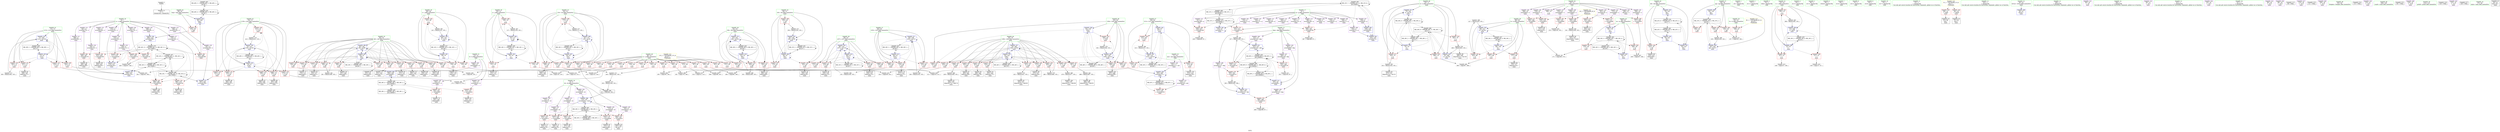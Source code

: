 digraph "SVFG" {
	label="SVFG";

	Node0x55b24727a160 [shape=record,color=grey,label="{NodeID: 0\nNullPtr}"];
	Node0x55b24727a160 -> Node0x55b247280180[style=solid];
	Node0x55b2472e6fd0 [shape=record,color=black,label="{NodeID: 443\nMR_46V_2 = PHI(MR_46V_3, MR_46V_1, )\npts\{81 \}\n}"];
	Node0x55b2472e6fd0 -> Node0x55b2472e6fd0[style=dashed];
	Node0x55b2472e6fd0 -> Node0x55b2472f26e0[style=dashed];
	Node0x55b2472c5ab0 [shape=record,color=red,label="{NodeID: 277\n386\<--385\n\<--arrayidx148\nmain\n}"];
	Node0x55b2472c5ab0 -> Node0x55b2472c0fb0[style=solid];
	Node0x55b2472b98e0 [shape=record,color=red,label="{NodeID: 194\n163\<--54\n\<--i19\nmain\n}"];
	Node0x55b2472b98e0 -> Node0x55b2472cb0e0[style=solid];
	Node0x55b2472825a0 [shape=record,color=purple,label="{NodeID: 111\n321\<--4\narrayidx114\<--g\nmain\n}"];
	Node0x55b2472825a0 -> Node0x55b2472c5770[style=solid];
	Node0x55b247281150 [shape=record,color=green,label="{NodeID: 28\n46\<--47\nn\<--n_field_insensitive\nmain\n}"];
	Node0x55b247281150 -> Node0x55b2472be2c0[style=solid];
	Node0x55b247281150 -> Node0x55b2472be390[style=solid];
	Node0x55b247281150 -> Node0x55b2472be460[style=solid];
	Node0x55b247281150 -> Node0x55b2472be530[style=solid];
	Node0x55b247281150 -> Node0x55b2472be600[style=solid];
	Node0x55b247281150 -> Node0x55b2472be6d0[style=solid];
	Node0x55b247281150 -> Node0x55b2472be7a0[style=solid];
	Node0x55b247281150 -> Node0x55b2472be870[style=solid];
	Node0x55b247281150 -> Node0x55b2472be940[style=solid];
	Node0x55b247281150 -> Node0x55b2472bea10[style=solid];
	Node0x55b247281150 -> Node0x55b2472beae0[style=solid];
	Node0x55b247281150 -> Node0x55b2472bebb0[style=solid];
	Node0x55b247281150 -> Node0x55b2472bec80[style=solid];
	Node0x55b247281150 -> Node0x55b2472bed50[style=solid];
	Node0x55b2472bfc30 [shape=record,color=grey,label="{NodeID: 388\n417 = Binary(416, 103, )\n}"];
	Node0x55b2472bfc30 -> Node0x55b2472c84f0[style=solid];
	Node0x55b2472c7170 [shape=record,color=blue,label="{NodeID: 305\n255\<--103\narrayidx75\<--\nmain\n}"];
	Node0x55b2472c7170 -> Node0x55b2472f7be0[style=dashed];
	Node0x55b2472bafa0 [shape=record,color=red,label="{NodeID: 222\n323\<--66\n\<--j107\nmain\n}"];
	Node0x55b2472bafa0 -> Node0x55b2472b8b10[style=solid];
	Node0x55b2472bca60 [shape=record,color=purple,label="{NodeID: 139\n261\<--10\narrayidx78\<--a\nmain\n}"];
	Node0x55b2472bca60 -> Node0x55b2472c5500[style=solid];
	Node0x55b2472805c0 [shape=record,color=black,label="{NodeID: 56\n132\<--131\nidxprom11\<--\nmain\n}"];
	Node0x55b2472d0e70 [shape=record,color=grey,label="{NodeID: 416\n120 = cmp(118, 119, )\n}"];
	Node0x55b2472c8830 [shape=record,color=blue,label="{NodeID: 333\n76\<--421\ndd\<--\nmain\n}"];
	Node0x55b2472c8830 -> Node0x55b2472f1ce0[style=dashed];
	Node0x55b2472c44c0 [shape=record,color=red,label="{NodeID: 250\n484\<--78\n\<--i168\nmain\n}"];
	Node0x55b2472c44c0 -> Node0x55b2472ca960[style=solid];
	Node0x55b2472be120 [shape=record,color=red,label="{NodeID: 167\n109\<--44\n\<--qq\nmain\n}"];
	Node0x55b2472b8d80 [shape=record,color=black,label="{NodeID: 84\n378\<--377\nidxprom143\<--\nmain\n}"];
	Node0x55b24727ed40 [shape=record,color=green,label="{NodeID: 1\n19\<--1\n.str\<--dummyObj\nGlob }"];
	Node0x55b2472e74d0 [shape=record,color=black,label="{NodeID: 444\nMR_48V_2 = PHI(MR_48V_4, MR_48V_1, )\npts\{83 \}\n}"];
	Node0x55b2472e74d0 -> Node0x55b2472c8c40[style=dashed];
	Node0x55b2472c5b80 [shape=record,color=red,label="{NodeID: 278\n392\<--391\n\<--arrayidx151\nmain\n}"];
	Node0x55b2472c5b80 -> Node0x55b2472cbce0[style=solid];
	Node0x55b2472b99b0 [shape=record,color=red,label="{NodeID: 195\n168\<--54\n\<--i19\nmain\n}"];
	Node0x55b2472b99b0 -> Node0x55b247280690[style=solid];
	Node0x55b247282670 [shape=record,color=purple,label="{NodeID: 112\n382\<--4\narrayidx146\<--g\nmain\n}"];
	Node0x55b2472811e0 [shape=record,color=green,label="{NodeID: 29\n48\<--49\ni\<--i_field_insensitive\nmain\n}"];
	Node0x55b2472811e0 -> Node0x55b2472bee20[style=solid];
	Node0x55b2472811e0 -> Node0x55b2472beef0[style=solid];
	Node0x55b2472811e0 -> Node0x55b2472befc0[style=solid];
	Node0x55b2472811e0 -> Node0x55b2472c6610[style=solid];
	Node0x55b2472811e0 -> Node0x55b2472c6950[style=solid];
	Node0x55b2472bfdb0 [shape=record,color=grey,label="{NodeID: 389\n301 = Binary(300, 103, )\n}"];
	Node0x55b2472bfdb0 -> Node0x55b2472c7720[style=solid];
	Node0x55b2472c7240 [shape=record,color=blue,label="{NodeID: 306\n264\<--258\narrayidx80\<--\nmain\n}"];
	Node0x55b2472c7240 -> Node0x55b2472f80e0[style=dashed];
	Node0x55b2472bb070 [shape=record,color=red,label="{NodeID: 223\n330\<--66\n\<--j107\nmain\n}"];
	Node0x55b2472bb070 -> Node0x55b2472c0530[style=solid];
	Node0x55b2472bcb30 [shape=record,color=purple,label="{NodeID: 140\n268\<--10\narrayidx82\<--a\nmain\n}"];
	Node0x55b2472bcb30 -> Node0x55b2472c55d0[style=solid];
	Node0x55b247280690 [shape=record,color=black,label="{NodeID: 57\n169\<--168\nidxprom25\<--\nmain\n}"];
	Node0x55b2472d0ff0 [shape=record,color=grey,label="{NodeID: 417\n107 = cmp(105, 106, )\n}"];
	Node0x55b2472c8900 [shape=record,color=blue,label="{NodeID: 334\n80\<--465\ntmp\<--\nmain\n}"];
	Node0x55b2472c8900 -> Node0x55b2472c4590[style=dashed];
	Node0x55b2472c8900 -> Node0x55b2472f26e0[style=dashed];
	Node0x55b2472c4590 [shape=record,color=red,label="{NodeID: 251\n476\<--80\n\<--tmp\nmain\n}"];
	Node0x55b2472c4590 -> Node0x55b2472c8aa0[style=solid];
	Node0x55b2472be1f0 [shape=record,color=red,label="{NodeID: 168\n528\<--44\n\<--qq\nmain\n}"];
	Node0x55b2472be1f0 -> Node0x55b2472bff30[style=solid];
	Node0x55b2472b8e50 [shape=record,color=black,label="{NodeID: 85\n381\<--380\nidxprom145\<--\nmain\n}"];
	Node0x55b2472b7ea0 [shape=record,color=green,label="{NodeID: 2\n21\<--1\n.str.1\<--dummyObj\nGlob }"];
	Node0x55b2472e79d0 [shape=record,color=black,label="{NodeID: 445\nMR_50V_2 = PHI(MR_50V_4, MR_50V_1, )\npts\{85 \}\n}"];
	Node0x55b2472e79d0 -> Node0x55b2472c8eb0[style=dashed];
	Node0x55b2472c5c50 [shape=record,color=red,label="{NodeID: 279\n399\<--398\n\<--arrayidx153\nmain\n}"];
	Node0x55b2472c5c50 -> Node0x55b2472cfdf0[style=solid];
	Node0x55b2472b9a80 [shape=record,color=red,label="{NodeID: 196\n173\<--54\n\<--i19\nmain\n}"];
	Node0x55b2472b9a80 -> Node0x55b2472cb3e0[style=solid];
	Node0x55b247282740 [shape=record,color=purple,label="{NodeID: 113\n385\<--4\narrayidx148\<--g\nmain\n}"];
	Node0x55b247282740 -> Node0x55b2472c5ab0[style=solid];
	Node0x55b2472812b0 [shape=record,color=green,label="{NodeID: 30\n50\<--51\nj\<--j_field_insensitive\nmain\n}"];
	Node0x55b2472812b0 -> Node0x55b2472bf090[style=solid];
	Node0x55b2472812b0 -> Node0x55b2472bf160[style=solid];
	Node0x55b2472812b0 -> Node0x55b2472bf230[style=solid];
	Node0x55b2472812b0 -> Node0x55b2472c66e0[style=solid];
	Node0x55b2472812b0 -> Node0x55b2472c6880[style=solid];
	Node0x55b2472bff30 [shape=record,color=grey,label="{NodeID: 390\n529 = Binary(528, 103, )\n}"];
	Node0x55b2472bff30 -> Node0x55b2472c9050[style=solid];
	Node0x55b2472c7310 [shape=record,color=blue,label="{NodeID: 307\n58\<--276\nm\<--\nmain\n}"];
	Node0x55b2472c7310 -> Node0x55b2472f71e0[style=dashed];
	Node0x55b2472bb140 [shape=record,color=red,label="{NodeID: 224\n367\<--68\n\<--b\nmain\n}"];
	Node0x55b2472bb140 -> Node0x55b2472c0e30[style=solid];
	Node0x55b2472bcc00 [shape=record,color=purple,label="{NodeID: 141\n275\<--10\narrayidx86\<--a\nmain\n}"];
	Node0x55b2472bcc00 -> Node0x55b2472c56a0[style=solid];
	Node0x55b247280760 [shape=record,color=black,label="{NodeID: 58\n184\<--183\nidxprom34\<--\nmain\n}"];
	Node0x55b2472d1170 [shape=record,color=grey,label="{NodeID: 418\n345 = cmp(343, 344, )\n}"];
	Node0x55b2472c89d0 [shape=record,color=blue,label="{NodeID: 335\n474\<--471\narrayidx195\<--\nmain\n}"];
	Node0x55b2472c89d0 -> Node0x55b2472c8aa0[style=dashed];
	Node0x55b2472c4660 [shape=record,color=red,label="{NodeID: 252\n491\<--82\n\<--i204\nmain\n}"];
	Node0x55b2472c4660 -> Node0x55b2472c0cb0[style=solid];
	Node0x55b2472be2c0 [shape=record,color=red,label="{NodeID: 169\n119\<--46\n\<--n\nmain\n}"];
	Node0x55b2472be2c0 -> Node0x55b2472d0e70[style=solid];
	Node0x55b2472b8f20 [shape=record,color=black,label="{NodeID: 86\n384\<--383\nidxprom147\<--\nmain\n}"];
	Node0x55b2472b7f30 [shape=record,color=green,label="{NodeID: 3\n23\<--1\nstdin\<--dummyObj\nGlob }"];
	Node0x55b2472e7ed0 [shape=record,color=black,label="{NodeID: 446\nMR_52V_2 = PHI(MR_52V_6, MR_52V_1, )\npts\{50000 \}\n}"];
	Node0x55b2472e7ed0 -> Node0x55b2472eb5d0[style=dashed];
	Node0x55b2472c5d20 [shape=record,color=red,label="{NodeID: 280\n437\<--436\n\<--arrayidx173\nmain\n}"];
	Node0x55b2472c5d20 -> Node0x55b2472c1430[style=solid];
	Node0x55b2472b9b50 [shape=record,color=red,label="{NodeID: 197\n179\<--56\n\<--i30\nmain\n}"];
	Node0x55b2472b9b50 -> Node0x55b2472c0830[style=solid];
	Node0x55b247282810 [shape=record,color=purple,label="{NodeID: 114\n450\<--4\narrayidx181\<--g\nmain\n}"];
	Node0x55b247281380 [shape=record,color=green,label="{NodeID: 31\n52\<--53\nr\<--r_field_insensitive\nmain\n}"];
	Node0x55b247281380 -> Node0x55b2472bf300[style=solid];
	Node0x55b247281380 -> Node0x55b2472bf3d0[style=solid];
	Node0x55b247281380 -> Node0x55b2472bf4a0[style=solid];
	Node0x55b247281380 -> Node0x55b2472c6a20[style=solid];
	Node0x55b247281380 -> Node0x55b2472c74b0[style=solid];
	Node0x55b2472c00b0 [shape=record,color=grey,label="{NodeID: 391\n355 = Binary(354, 103, )\n}"];
	Node0x55b2472c00b0 -> Node0x55b2472b8cb0[style=solid];
	Node0x55b2472c00b0 -> Node0x55b2472c7e70[style=solid];
	Node0x55b2472c73e0 [shape=record,color=blue,label="{NodeID: 308\n60\<--281\ni40\<--inc89\nmain\n}"];
	Node0x55b2472c73e0 -> Node0x55b2472b9f60[style=dashed];
	Node0x55b2472c73e0 -> Node0x55b2472ba030[style=dashed];
	Node0x55b2472c73e0 -> Node0x55b2472ba100[style=dashed];
	Node0x55b2472c73e0 -> Node0x55b2472ba1d0[style=dashed];
	Node0x55b2472c73e0 -> Node0x55b2472ba2a0[style=dashed];
	Node0x55b2472c73e0 -> Node0x55b2472ba370[style=dashed];
	Node0x55b2472c73e0 -> Node0x55b2472ba440[style=dashed];
	Node0x55b2472c73e0 -> Node0x55b2472ba510[style=dashed];
	Node0x55b2472c73e0 -> Node0x55b2472ba5e0[style=dashed];
	Node0x55b2472c73e0 -> Node0x55b2472ba6b0[style=dashed];
	Node0x55b2472c73e0 -> Node0x55b2472ba780[style=dashed];
	Node0x55b2472c73e0 -> Node0x55b2472ba850[style=dashed];
	Node0x55b2472c73e0 -> Node0x55b2472c6fd0[style=dashed];
	Node0x55b2472c73e0 -> Node0x55b2472c73e0[style=dashed];
	Node0x55b2472c73e0 -> Node0x55b2472e3dd0[style=dashed];
	Node0x55b2472bb210 [shape=record,color=red,label="{NodeID: 225\n377\<--68\n\<--b\nmain\n}"];
	Node0x55b2472bb210 -> Node0x55b2472b8d80[style=solid];
	Node0x55b2472bccd0 [shape=record,color=purple,label="{NodeID: 142\n222\<--13\narrayidx54\<--b\nmain\n}"];
	Node0x55b2472bccd0 -> Node0x55b2472c4f50[style=solid];
	Node0x55b247280830 [shape=record,color=black,label="{NodeID: 59\n187\<--186\nidx.ext\<--\nmain\n}"];
	Node0x55b2472d12f0 [shape=record,color=grey,label="{NodeID: 419\n432 = cmp(430, 431, )\n}"];
	Node0x55b2472c8aa0 [shape=record,color=blue,label="{NodeID: 336\n480\<--476\narrayidx198\<--\nmain\n}"];
	Node0x55b2472c8aa0 -> Node0x55b2472f2be0[style=dashed];
	Node0x55b2472c4730 [shape=record,color=red,label="{NodeID: 253\n495\<--82\n\<--i204\nmain\n}"];
	Node0x55b2472c4730 -> Node0x55b2472c8d10[style=solid];
	Node0x55b2472be390 [shape=record,color=red,label="{NodeID: 170\n125\<--46\n\<--n\nmain\n}"];
	Node0x55b2472be390 -> Node0x55b2472d0b70[style=solid];
	Node0x55b2472b8ff0 [shape=record,color=black,label="{NodeID: 87\n390\<--389\nidxprom150\<--\nmain\n}"];
	Node0x55b24727a600 [shape=record,color=green,label="{NodeID: 4\n24\<--1\n.str.2\<--dummyObj\nGlob }"];
	Node0x55b2472e83d0 [shape=record,color=black,label="{NodeID: 447\nMR_54V_2 = PHI(MR_54V_11, MR_54V_1, )\npts\{70000 \}\n}"];
	Node0x55b2472e83d0 -> Node0x55b2472c62d0[style=dashed];
	Node0x55b2472e83d0 -> Node0x55b2472c7f40[style=dashed];
	Node0x55b2472e83d0 -> Node0x55b2472e83d0[style=dashed];
	Node0x55b2472e83d0 -> Node0x55b2472ef4e0[style=dashed];
	Node0x55b2472e83d0 -> Node0x55b2472f2be0[style=dashed];
	Node0x55b2472e83d0 -> Node0x55b2472f8ae0[style=dashed];
	Node0x55b2472c5df0 [shape=record,color=red,label="{NodeID: 281\n442\<--441\n\<--arrayidx176\nmain\n}"];
	Node0x55b2472c5df0 -> Node0x55b2472c1430[style=solid];
	Node0x55b2472b9c20 [shape=record,color=red,label="{NodeID: 198\n183\<--56\n\<--i30\nmain\n}"];
	Node0x55b2472b9c20 -> Node0x55b247280760[style=solid];
	Node0x55b2472bb760 [shape=record,color=purple,label="{NodeID: 115\n457\<--4\narrayidx186\<--g\nmain\n}"];
	Node0x55b2472bb760 -> Node0x55b2472c6060[style=solid];
	Node0x55b247281450 [shape=record,color=green,label="{NodeID: 32\n54\<--55\ni19\<--i19_field_insensitive\nmain\n}"];
	Node0x55b247281450 -> Node0x55b2472b9740[style=solid];
	Node0x55b247281450 -> Node0x55b2472b9810[style=solid];
	Node0x55b247281450 -> Node0x55b2472b98e0[style=solid];
	Node0x55b247281450 -> Node0x55b2472b99b0[style=solid];
	Node0x55b247281450 -> Node0x55b2472b9a80[style=solid];
	Node0x55b247281450 -> Node0x55b2472c6af0[style=solid];
	Node0x55b247281450 -> Node0x55b2472c6c90[style=solid];
	Node0x55b2472c0230 [shape=record,color=grey,label="{NodeID: 392\n336 = Binary(335, 103, )\n}"];
	Node0x55b2472c0230 -> Node0x55b2472c7b30[style=solid];
	Node0x55b2472c74b0 [shape=record,color=blue,label="{NodeID: 309\n52\<--286\nr\<--inc92\nmain\n}"];
	Node0x55b2472c74b0 -> Node0x55b2472bf300[style=dashed];
	Node0x55b2472c74b0 -> Node0x55b2472bf3d0[style=dashed];
	Node0x55b2472c74b0 -> Node0x55b2472bf4a0[style=dashed];
	Node0x55b2472c74b0 -> Node0x55b2472c74b0[style=dashed];
	Node0x55b2472c74b0 -> Node0x55b2472e29d0[style=dashed];
	Node0x55b2472bb2e0 [shape=record,color=red,label="{NodeID: 226\n416\<--68\n\<--b\nmain\n}"];
	Node0x55b2472bb2e0 -> Node0x55b2472bfc30[style=solid];
	Node0x55b2472bcda0 [shape=record,color=purple,label="{NodeID: 143\n243\<--13\narrayidx67\<--b\nmain\n}"];
	Node0x55b2472bcda0 -> Node0x55b2472c5290[style=solid];
	Node0x55b247280900 [shape=record,color=black,label="{NodeID: 60\n205\<--204\nidxprom44\<--\nmain\n}"];
	Node0x55b2472d1470 [shape=record,color=grey,label="{NodeID: 420\n235 = cmp(234, 103, )\n}"];
	Node0x55b2472c8b70 [shape=record,color=blue,label="{NodeID: 337\n78\<--485\ni168\<--inc201\nmain\n}"];
	Node0x55b2472c8b70 -> Node0x55b2472c3d70[style=dashed];
	Node0x55b2472c8b70 -> Node0x55b2472c3e40[style=dashed];
	Node0x55b2472c8b70 -> Node0x55b2472c3f10[style=dashed];
	Node0x55b2472c8b70 -> Node0x55b2472c3fe0[style=dashed];
	Node0x55b2472c8b70 -> Node0x55b2472c40b0[style=dashed];
	Node0x55b2472c8b70 -> Node0x55b2472c4180[style=dashed];
	Node0x55b2472c8b70 -> Node0x55b2472c4250[style=dashed];
	Node0x55b2472c8b70 -> Node0x55b2472c4320[style=dashed];
	Node0x55b2472c8b70 -> Node0x55b2472c43f0[style=dashed];
	Node0x55b2472c8b70 -> Node0x55b2472c44c0[style=dashed];
	Node0x55b2472c8b70 -> Node0x55b2472c8760[style=dashed];
	Node0x55b2472c8b70 -> Node0x55b2472c8b70[style=dashed];
	Node0x55b2472c8b70 -> Node0x55b2472e6ad0[style=dashed];
	Node0x55b2472c4800 [shape=record,color=red,label="{NodeID: 254\n496\<--82\n\<--i204\nmain\n}"];
	Node0x55b2472c4800 -> Node0x55b24727fb10[style=solid];
	Node0x55b2472be460 [shape=record,color=red,label="{NodeID: 171\n154\<--46\n\<--n\nmain\n}"];
	Node0x55b2472be460 -> Node0x55b2472d0870[style=solid];
	Node0x55b2472b90c0 [shape=record,color=black,label="{NodeID: 88\n397\<--396\nidxprom152\<--\nmain\n}"];
	Node0x55b24727a690 [shape=record,color=green,label="{NodeID: 5\n26\<--1\n.str.3\<--dummyObj\nGlob }"];
	Node0x55b2472e88d0 [shape=record,color=black,label="{NodeID: 448\nMR_56V_2 = PHI(MR_56V_3, MR_56V_1, )\npts\{90000 \}\n}"];
	Node0x55b2472e88d0 -> Node0x55b2472f67e0[style=dashed];
	Node0x55b2472c5ec0 [shape=record,color=red,label="{NodeID: 282\n448\<--447\n\<--arrayidx179\nmain\n}"];
	Node0x55b2472c5ec0 -> Node0x55b2472b95a0[style=solid];
	Node0x55b2472b9cf0 [shape=record,color=red,label="{NodeID: 199\n193\<--56\n\<--i30\nmain\n}"];
	Node0x55b2472b9cf0 -> Node0x55b2472cac60[style=solid];
	Node0x55b2472bb7f0 [shape=record,color=purple,label="{NodeID: 116\n358\<--6\narrayidx133\<--x\nmain\n}"];
	Node0x55b2472bb7f0 -> Node0x55b2472c7f40[style=solid];
	Node0x55b247281520 [shape=record,color=green,label="{NodeID: 33\n56\<--57\ni30\<--i30_field_insensitive\nmain\n}"];
	Node0x55b247281520 -> Node0x55b2472b9b50[style=solid];
	Node0x55b247281520 -> Node0x55b2472b9c20[style=solid];
	Node0x55b247281520 -> Node0x55b2472b9cf0[style=solid];
	Node0x55b247281520 -> Node0x55b2472c6d60[style=solid];
	Node0x55b247281520 -> Node0x55b2472c6e30[style=solid];
	Node0x55b2472f1ce0 [shape=record,color=black,label="{NodeID: 476\nMR_42V_6 = PHI(MR_42V_8, MR_42V_5, )\npts\{77 \}\n}"];
	Node0x55b2472f1ce0 -> Node0x55b2472c3ca0[style=dashed];
	Node0x55b2472f1ce0 -> Node0x55b2472c8690[style=dashed];
	Node0x55b2472f1ce0 -> Node0x55b2472c8830[style=dashed];
	Node0x55b2472f1ce0 -> Node0x55b2472e65d0[style=dashed];
	Node0x55b2472f1ce0 -> Node0x55b2472f1ce0[style=dashed];
	Node0x55b2472c03b0 [shape=record,color=grey,label="{NodeID: 393\n286 = Binary(285, 103, )\n}"];
	Node0x55b2472c03b0 -> Node0x55b2472c74b0[style=solid];
	Node0x55b2472c7580 [shape=record,color=blue,label="{NodeID: 310\n62\<--87\ni94\<--\nmain\n}"];
	Node0x55b2472c7580 -> Node0x55b2472ba920[style=dashed];
	Node0x55b2472c7580 -> Node0x55b2472ba9f0[style=dashed];
	Node0x55b2472c7580 -> Node0x55b2472baac0[style=dashed];
	Node0x55b2472c7580 -> Node0x55b2472c7720[style=dashed];
	Node0x55b2472c7580 -> Node0x55b2472e42d0[style=dashed];
	Node0x55b2472bb3b0 [shape=record,color=red,label="{NodeID: 227\n354\<--70\n\<--e\nmain\n}"];
	Node0x55b2472bb3b0 -> Node0x55b2472c00b0[style=solid];
	Node0x55b2472bce70 [shape=record,color=purple,label="{NodeID: 144\n264\<--13\narrayidx80\<--b\nmain\n}"];
	Node0x55b2472bce70 -> Node0x55b2472c7240[style=solid];
	Node0x55b2472809d0 [shape=record,color=black,label="{NodeID: 61\n212\<--211\nidxprom47\<--\nmain\n}"];
	Node0x55b2472c8c40 [shape=record,color=blue,label="{NodeID: 338\n82\<--103\ni204\<--\nmain\n}"];
	Node0x55b2472c8c40 -> Node0x55b2472c4660[style=dashed];
	Node0x55b2472c8c40 -> Node0x55b2472c4730[style=dashed];
	Node0x55b2472c8c40 -> Node0x55b2472c4800[style=dashed];
	Node0x55b2472c8c40 -> Node0x55b2472c48d0[style=dashed];
	Node0x55b2472c8c40 -> Node0x55b2472c8de0[style=dashed];
	Node0x55b2472c8c40 -> Node0x55b2472e74d0[style=dashed];
	Node0x55b2472c48d0 [shape=record,color=red,label="{NodeID: 255\n504\<--82\n\<--i204\nmain\n}"];
	Node0x55b2472c48d0 -> Node0x55b2472cb260[style=solid];
	Node0x55b2472be530 [shape=record,color=red,label="{NodeID: 172\n162\<--46\n\<--n\nmain\n}"];
	Node0x55b2472be530 -> Node0x55b2472cb0e0[style=solid];
	Node0x55b2472b9190 [shape=record,color=black,label="{NodeID: 89\n406\<--404\nidxprom157\<--inc156\nmain\n}"];
	Node0x55b24727a720 [shape=record,color=green,label="{NodeID: 6\n28\<--1\nstdout\<--dummyObj\nGlob }"];
	Node0x55b2472e8dd0 [shape=record,color=black,label="{NodeID: 449\nMR_58V_2 = PHI(MR_58V_3, MR_58V_1, )\npts\{140000 \}\n}"];
	Node0x55b2472e8dd0 -> Node0x55b2472e8dd0[style=dashed];
	Node0x55b2472e8dd0 -> Node0x55b2472f80e0[style=dashed];
	Node0x55b2472c5f90 [shape=record,color=red,label="{NodeID: 283\n455\<--454\n\<--arrayidx184\nmain\n}"];
	Node0x55b2472c5f90 -> Node0x55b24727f700[style=solid];
	Node0x55b2472b9dc0 [shape=record,color=red,label="{NodeID: 200\n208\<--58\n\<--m\nmain\n}"];
	Node0x55b2472b9dc0 -> Node0x55b2472d00f0[style=solid];
	Node0x55b2472bb880 [shape=record,color=purple,label="{NodeID: 117\n379\<--6\narrayidx144\<--x\nmain\n}"];
	Node0x55b2472bb880 -> Node0x55b2472c59e0[style=solid];
	Node0x55b2472815f0 [shape=record,color=green,label="{NodeID: 34\n58\<--59\nm\<--m_field_insensitive\nmain\n}"];
	Node0x55b2472815f0 -> Node0x55b2472b9dc0[style=solid];
	Node0x55b2472815f0 -> Node0x55b2472b9e90[style=solid];
	Node0x55b2472815f0 -> Node0x55b2472c6f00[style=solid];
	Node0x55b2472815f0 -> Node0x55b2472c7310[style=solid];
	Node0x55b2472c0530 [shape=record,color=grey,label="{NodeID: 394\n331 = Binary(330, 103, )\n}"];
	Node0x55b2472c0530 -> Node0x55b2472c7a60[style=solid];
	Node0x55b2472c7650 [shape=record,color=blue,label="{NodeID: 311\n297\<--87\narrayidx99\<--\nmain\n}"];
	Node0x55b2472c7650 -> Node0x55b2472c7650[style=dashed];
	Node0x55b2472c7650 -> Node0x55b2472ea6d0[style=dashed];
	Node0x55b2472bb480 [shape=record,color=red,label="{NodeID: 228\n368\<--70\n\<--e\nmain\n}"];
	Node0x55b2472bb480 -> Node0x55b2472c0e30[style=solid];
	Node0x55b2472bcf40 [shape=record,color=purple,label="{NodeID: 145\n297\<--15\narrayidx99\<--deg\nmain\n}"];
	Node0x55b2472bcf40 -> Node0x55b2472c7650[style=solid];
	Node0x55b247280aa0 [shape=record,color=black,label="{NodeID: 62\n215\<--214\nidxprom49\<--\nmain\n}"];
	Node0x55b2472c8d10 [shape=record,color=blue,label="{NodeID: 339\n501\<--495\narrayidx211\<--\nmain\n}"];
	Node0x55b2472c8d10 -> Node0x55b2472c63a0[style=dashed];
	Node0x55b2472c8d10 -> Node0x55b2472c8d10[style=dashed];
	Node0x55b2472c8d10 -> Node0x55b2472e97d0[style=dashed];
	Node0x55b2472c49a0 [shape=record,color=red,label="{NodeID: 256\n510\<--84\n\<--i215\nmain\n}"];
	Node0x55b2472c49a0 -> Node0x55b2472c12b0[style=solid];
	Node0x55b2472be600 [shape=record,color=red,label="{NodeID: 173\n180\<--46\n\<--n\nmain\n}"];
	Node0x55b2472be600 -> Node0x55b2472c0830[style=solid];
	Node0x55b2472b9260 [shape=record,color=black,label="{NodeID: 90\n424\<--423\ntobool166\<--\nmain\n}"];
	Node0x55b24727f270 [shape=record,color=green,label="{NodeID: 7\n29\<--1\n.str.4\<--dummyObj\nGlob }"];
	Node0x55b2472e92d0 [shape=record,color=black,label="{NodeID: 450\nMR_60V_2 = PHI(MR_60V_8, MR_60V_1, )\npts\{160000 \}\n}"];
	Node0x55b2472e92d0 -> Node0x55b2472c7650[style=dashed];
	Node0x55b2472e92d0 -> Node0x55b2472ea6d0[style=dashed];
	Node0x55b2472c6060 [shape=record,color=red,label="{NodeID: 284\n458\<--457\n\<--arrayidx186\nmain\n}"];
	Node0x55b2472c6060 -> Node0x55b2472d03f0[style=solid];
	Node0x55b2472b9e90 [shape=record,color=red,label="{NodeID: 201\n270\<--58\n\<--m\nmain\n}"];
	Node0x55b2472b9e90 -> Node0x55b2472c09b0[style=solid];
	Node0x55b2472bb950 [shape=record,color=purple,label="{NodeID: 118\n407\<--6\narrayidx158\<--x\nmain\n}"];
	Node0x55b2472bb950 -> Node0x55b2472c8350[style=solid];
	Node0x55b2472816c0 [shape=record,color=green,label="{NodeID: 35\n60\<--61\ni40\<--i40_field_insensitive\nmain\n}"];
	Node0x55b2472816c0 -> Node0x55b2472b9f60[style=solid];
	Node0x55b2472816c0 -> Node0x55b2472ba030[style=solid];
	Node0x55b2472816c0 -> Node0x55b2472ba100[style=solid];
	Node0x55b2472816c0 -> Node0x55b2472ba1d0[style=solid];
	Node0x55b2472816c0 -> Node0x55b2472ba2a0[style=solid];
	Node0x55b2472816c0 -> Node0x55b2472ba370[style=solid];
	Node0x55b2472816c0 -> Node0x55b2472ba440[style=solid];
	Node0x55b2472816c0 -> Node0x55b2472ba510[style=solid];
	Node0x55b2472816c0 -> Node0x55b2472ba5e0[style=solid];
	Node0x55b2472816c0 -> Node0x55b2472ba6b0[style=solid];
	Node0x55b2472816c0 -> Node0x55b2472ba780[style=solid];
	Node0x55b2472816c0 -> Node0x55b2472ba850[style=solid];
	Node0x55b2472816c0 -> Node0x55b2472c6fd0[style=solid];
	Node0x55b2472816c0 -> Node0x55b2472c73e0[style=solid];
	Node0x55b2472f26e0 [shape=record,color=black,label="{NodeID: 478\nMR_46V_4 = PHI(MR_46V_6, MR_46V_3, )\npts\{81 \}\n}"];
	Node0x55b2472f26e0 -> Node0x55b2472c8900[style=dashed];
	Node0x55b2472f26e0 -> Node0x55b2472e6fd0[style=dashed];
	Node0x55b2472f26e0 -> Node0x55b2472f26e0[style=dashed];
	Node0x55b2472c06b0 [shape=record,color=grey,label="{NodeID: 395\n281 = Binary(280, 103, )\n}"];
	Node0x55b2472c06b0 -> Node0x55b2472c73e0[style=solid];
	Node0x55b2472c7720 [shape=record,color=blue,label="{NodeID: 312\n62\<--301\ni94\<--inc101\nmain\n}"];
	Node0x55b2472c7720 -> Node0x55b2472ba920[style=dashed];
	Node0x55b2472c7720 -> Node0x55b2472ba9f0[style=dashed];
	Node0x55b2472c7720 -> Node0x55b2472baac0[style=dashed];
	Node0x55b2472c7720 -> Node0x55b2472c7720[style=dashed];
	Node0x55b2472c7720 -> Node0x55b2472e42d0[style=dashed];
	Node0x55b2472bb550 [shape=record,color=red,label="{NodeID: 229\n403\<--70\n\<--e\nmain\n}"];
	Node0x55b2472bb550 -> Node0x55b2472cb560[style=solid];
	Node0x55b2472bd010 [shape=record,color=purple,label="{NodeID: 146\n325\<--15\narrayidx116\<--deg\nmain\n}"];
	Node0x55b2472bd010 -> Node0x55b2472c5840[style=solid];
	Node0x55b2472bd010 -> Node0x55b2472c7990[style=solid];
	Node0x55b247280b70 [shape=record,color=black,label="{NodeID: 63\n218\<--217\nidxprom51\<--\nmain\n}"];
	Node0x55b2472c8de0 [shape=record,color=blue,label="{NodeID: 340\n82\<--505\ni204\<--inc213\nmain\n}"];
	Node0x55b2472c8de0 -> Node0x55b2472c4660[style=dashed];
	Node0x55b2472c8de0 -> Node0x55b2472c4730[style=dashed];
	Node0x55b2472c8de0 -> Node0x55b2472c4800[style=dashed];
	Node0x55b2472c8de0 -> Node0x55b2472c48d0[style=dashed];
	Node0x55b2472c8de0 -> Node0x55b2472c8de0[style=dashed];
	Node0x55b2472c8de0 -> Node0x55b2472e74d0[style=dashed];
	Node0x55b2472c4a70 [shape=record,color=red,label="{NodeID: 257\n514\<--84\n\<--i215\nmain\n}"];
	Node0x55b2472c4a70 -> Node0x55b24727fcb0[style=solid];
	Node0x55b2472be6d0 [shape=record,color=red,label="{NodeID: 174\n201\<--46\n\<--n\nmain\n}"];
	Node0x55b2472be6d0 -> Node0x55b2472cff70[style=solid];
	Node0x55b2472b9330 [shape=record,color=black,label="{NodeID: 91\n435\<--434\nidxprom172\<--\nmain\n}"];
	Node0x55b24727f300 [shape=record,color=green,label="{NodeID: 8\n31\<--1\n.str.5\<--dummyObj\nGlob }"];
	Node0x55b2472e97d0 [shape=record,color=black,label="{NodeID: 451\nMR_62V_2 = PHI(MR_62V_3, MR_62V_1, )\npts\{180000 \}\n}"];
	Node0x55b2472e97d0 -> Node0x55b2472c63a0[style=dashed];
	Node0x55b2472e97d0 -> Node0x55b2472c8d10[style=dashed];
	Node0x55b2472e97d0 -> Node0x55b2472e97d0[style=dashed];
	Node0x55b246e4b870 [shape=record,color=black,label="{NodeID: 368\n167 = PHI(160, 165, )\n}"];
	Node0x55b246e4b870 -> Node0x55b2472c6bc0[style=solid];
	Node0x55b2472c6130 [shape=record,color=red,label="{NodeID: 285\n465\<--464\n\<--arrayidx190\nmain\n}"];
	Node0x55b2472c6130 -> Node0x55b2472c8900[style=solid];
	Node0x55b2472b9f60 [shape=record,color=red,label="{NodeID: 202\n200\<--60\n\<--i40\nmain\n}"];
	Node0x55b2472b9f60 -> Node0x55b2472cff70[style=solid];
	Node0x55b2472bba20 [shape=record,color=purple,label="{NodeID: 119\n436\<--6\narrayidx173\<--x\nmain\n}"];
	Node0x55b2472bba20 -> Node0x55b2472c5d20[style=solid];
	Node0x55b247281790 [shape=record,color=green,label="{NodeID: 36\n62\<--63\ni94\<--i94_field_insensitive\nmain\n}"];
	Node0x55b247281790 -> Node0x55b2472ba920[style=solid];
	Node0x55b247281790 -> Node0x55b2472ba9f0[style=solid];
	Node0x55b247281790 -> Node0x55b2472baac0[style=solid];
	Node0x55b247281790 -> Node0x55b2472c7580[style=solid];
	Node0x55b247281790 -> Node0x55b2472c7720[style=solid];
	Node0x55b2472f2be0 [shape=record,color=black,label="{NodeID: 479\nMR_54V_12 = PHI(MR_54V_15, MR_54V_11, )\npts\{70000 \}\n}"];
	Node0x55b2472f2be0 -> Node0x55b2472c5d20[style=dashed];
	Node0x55b2472f2be0 -> Node0x55b2472c5df0[style=dashed];
	Node0x55b2472f2be0 -> Node0x55b2472c5ec0[style=dashed];
	Node0x55b2472f2be0 -> Node0x55b2472c5f90[style=dashed];
	Node0x55b2472f2be0 -> Node0x55b2472c6130[style=dashed];
	Node0x55b2472f2be0 -> Node0x55b2472c6200[style=dashed];
	Node0x55b2472f2be0 -> Node0x55b2472c62d0[style=dashed];
	Node0x55b2472f2be0 -> Node0x55b2472c89d0[style=dashed];
	Node0x55b2472f2be0 -> Node0x55b2472e83d0[style=dashed];
	Node0x55b2472f2be0 -> Node0x55b2472f2be0[style=dashed];
	Node0x55b2472c0830 [shape=record,color=grey,label="{NodeID: 396\n181 = cmp(179, 180, )\n}"];
	Node0x55b2472c77f0 [shape=record,color=blue,label="{NodeID: 313\n64\<--87\ni103\<--\nmain\n}"];
	Node0x55b2472c77f0 -> Node0x55b2472bab90[style=dashed];
	Node0x55b2472c77f0 -> Node0x55b2472bac60[style=dashed];
	Node0x55b2472c77f0 -> Node0x55b2472bad30[style=dashed];
	Node0x55b2472c77f0 -> Node0x55b2472c7b30[style=dashed];
	Node0x55b2472c77f0 -> Node0x55b2472e47d0[style=dashed];
	Node0x55b2472bb620 [shape=record,color=red,label="{NodeID: 230\n343\<--72\n\<--i123\nmain\n}"];
	Node0x55b2472bb620 -> Node0x55b2472d1170[style=solid];
	Node0x55b2472bd0e0 [shape=record,color=purple,label="{NodeID: 147\n349\<--15\narrayidx128\<--deg\nmain\n}"];
	Node0x55b2472bd0e0 -> Node0x55b2472c5910[style=solid];
	Node0x55b247280c40 [shape=record,color=black,label="{NodeID: 64\n221\<--220\nidxprom53\<--\nmain\n}"];
	Node0x55b2472c8eb0 [shape=record,color=blue,label="{NodeID: 341\n84\<--87\ni215\<--\nmain\n}"];
	Node0x55b2472c8eb0 -> Node0x55b2472c49a0[style=dashed];
	Node0x55b2472c8eb0 -> Node0x55b2472c4a70[style=dashed];
	Node0x55b2472c8eb0 -> Node0x55b2472c4b40[style=dashed];
	Node0x55b2472c8eb0 -> Node0x55b2472c8f80[style=dashed];
	Node0x55b2472c8eb0 -> Node0x55b2472e79d0[style=dashed];
	Node0x55b2472c4b40 [shape=record,color=red,label="{NodeID: 258\n521\<--84\n\<--i215\nmain\n}"];
	Node0x55b2472c4b40 -> Node0x55b2472cb860[style=solid];
	Node0x55b2472be7a0 [shape=record,color=red,label="{NodeID: 175\n292\<--46\n\<--n\nmain\n}"];
	Node0x55b2472be7a0 -> Node0x55b2472d0270[style=solid];
	Node0x55b2472b9400 [shape=record,color=black,label="{NodeID: 92\n440\<--439\nidxprom175\<--add174\nmain\n}"];
	Node0x55b24727f390 [shape=record,color=green,label="{NodeID: 9\n33\<--1\n.str.6\<--dummyObj\nGlob }"];
	Node0x55b2472ca7e0 [shape=record,color=grey,label="{NodeID: 369\n478 = Binary(477, 103, )\n}"];
	Node0x55b2472ca7e0 -> Node0x55b24727fa40[style=solid];
	Node0x55b2472c6200 [shape=record,color=red,label="{NodeID: 286\n471\<--470\n\<--arrayidx193\nmain\n}"];
	Node0x55b2472c6200 -> Node0x55b2472c89d0[style=solid];
	Node0x55b2472ba030 [shape=record,color=red,label="{NodeID: 203\n204\<--60\n\<--i40\nmain\n}"];
	Node0x55b2472ba030 -> Node0x55b247280900[style=solid];
	Node0x55b2472bbaf0 [shape=record,color=purple,label="{NodeID: 120\n441\<--6\narrayidx176\<--x\nmain\n}"];
	Node0x55b2472bbaf0 -> Node0x55b2472c5df0[style=solid];
	Node0x55b247281860 [shape=record,color=green,label="{NodeID: 37\n64\<--65\ni103\<--i103_field_insensitive\nmain\n}"];
	Node0x55b247281860 -> Node0x55b2472bab90[style=solid];
	Node0x55b247281860 -> Node0x55b2472bac60[style=solid];
	Node0x55b247281860 -> Node0x55b2472bad30[style=solid];
	Node0x55b247281860 -> Node0x55b2472c77f0[style=solid];
	Node0x55b247281860 -> Node0x55b2472c7b30[style=solid];
	Node0x55b2472c09b0 [shape=record,color=grey,label="{NodeID: 397\n271 = cmp(269, 270, )\n}"];
	Node0x55b2472c78c0 [shape=record,color=blue,label="{NodeID: 314\n66\<--87\nj107\<--\nmain\n}"];
	Node0x55b2472c78c0 -> Node0x55b2472bae00[style=dashed];
	Node0x55b2472c78c0 -> Node0x55b2472baed0[style=dashed];
	Node0x55b2472c78c0 -> Node0x55b2472bafa0[style=dashed];
	Node0x55b2472c78c0 -> Node0x55b2472bb070[style=dashed];
	Node0x55b2472c78c0 -> Node0x55b2472c78c0[style=dashed];
	Node0x55b2472c78c0 -> Node0x55b2472c7a60[style=dashed];
	Node0x55b2472c78c0 -> Node0x55b2472e4cd0[style=dashed];
	Node0x55b2472c3590 [shape=record,color=red,label="{NodeID: 231\n347\<--72\n\<--i123\nmain\n}"];
	Node0x55b2472c3590 -> Node0x55b2472b8be0[style=solid];
	Node0x55b2472bd1b0 [shape=record,color=purple,label="{NodeID: 148\n391\<--15\narrayidx151\<--deg\nmain\n}"];
	Node0x55b2472bd1b0 -> Node0x55b2472c5b80[style=solid];
	Node0x55b2472bd1b0 -> Node0x55b2472c81b0[style=solid];
	Node0x55b247280d10 [shape=record,color=black,label="{NodeID: 65\n224\<--223\nidxprom55\<--\nmain\n}"];
	Node0x55b2472c8f80 [shape=record,color=blue,label="{NodeID: 342\n84\<--522\ni215\<--inc223\nmain\n}"];
	Node0x55b2472c8f80 -> Node0x55b2472c49a0[style=dashed];
	Node0x55b2472c8f80 -> Node0x55b2472c4a70[style=dashed];
	Node0x55b2472c8f80 -> Node0x55b2472c4b40[style=dashed];
	Node0x55b2472c8f80 -> Node0x55b2472c8f80[style=dashed];
	Node0x55b2472c8f80 -> Node0x55b2472e79d0[style=dashed];
	Node0x55b2472c4c10 [shape=record,color=red,label="{NodeID: 259\n186\<--185\n\<--arrayidx35\nmain\n}"];
	Node0x55b2472c4c10 -> Node0x55b247280830[style=solid];
	Node0x55b2472be870 [shape=record,color=red,label="{NodeID: 176\n307\<--46\n\<--n\nmain\n}"];
	Node0x55b2472be870 -> Node0x55b2472c1130[style=solid];
	Node0x55b2472b94d0 [shape=record,color=black,label="{NodeID: 93\n446\<--445\nidxprom178\<--\nmain\n}"];
	Node0x55b24727f420 [shape=record,color=green,label="{NodeID: 10\n35\<--1\n.str.7\<--dummyObj\nGlob }"];
	Node0x55b2472ca960 [shape=record,color=grey,label="{NodeID: 370\n485 = Binary(484, 103, )\n}"];
	Node0x55b2472ca960 -> Node0x55b2472c8b70[style=solid];
	Node0x55b2472c62d0 [shape=record,color=red,label="{NodeID: 287\n499\<--498\n\<--arrayidx209\nmain\n}"];
	Node0x55b2472c62d0 -> Node0x55b24727fbe0[style=solid];
	Node0x55b2472ba100 [shape=record,color=red,label="{NodeID: 204\n211\<--60\n\<--i40\nmain\n}"];
	Node0x55b2472ba100 -> Node0x55b2472809d0[style=solid];
	Node0x55b2472bbbc0 [shape=record,color=purple,label="{NodeID: 121\n447\<--6\narrayidx179\<--x\nmain\n}"];
	Node0x55b2472bbbc0 -> Node0x55b2472c5ec0[style=solid];
	Node0x55b247281930 [shape=record,color=green,label="{NodeID: 38\n66\<--67\nj107\<--j107_field_insensitive\nmain\n}"];
	Node0x55b247281930 -> Node0x55b2472bae00[style=solid];
	Node0x55b247281930 -> Node0x55b2472baed0[style=solid];
	Node0x55b247281930 -> Node0x55b2472bafa0[style=solid];
	Node0x55b247281930 -> Node0x55b2472bb070[style=solid];
	Node0x55b247281930 -> Node0x55b2472c78c0[style=solid];
	Node0x55b247281930 -> Node0x55b2472c7a60[style=solid];
	Node0x55b2472c0b30 [shape=record,color=grey,label="{NodeID: 398\n375 = cmp(373, 374, )\n}"];
	Node0x55b2472c7990 [shape=record,color=blue,label="{NodeID: 315\n325\<--327\narrayidx116\<--add\nmain\n}"];
	Node0x55b2472c7990 -> Node0x55b2472c5840[style=dashed];
	Node0x55b2472c7990 -> Node0x55b2472c7990[style=dashed];
	Node0x55b2472c7990 -> Node0x55b2472ea6d0[style=dashed];
	Node0x55b2472c3620 [shape=record,color=red,label="{NodeID: 232\n353\<--72\n\<--i123\nmain\n}"];
	Node0x55b2472c3620 -> Node0x55b2472c7f40[style=solid];
	Node0x55b2472bd280 [shape=record,color=purple,label="{NodeID: 149\n398\<--15\narrayidx153\<--deg\nmain\n}"];
	Node0x55b2472bd280 -> Node0x55b2472c5c50[style=solid];
	Node0x55b247280de0 [shape=record,color=black,label="{NodeID: 66\n227\<--226\nidxprom57\<--\nmain\n}"];
	Node0x55b2472e1ad0 [shape=record,color=black,label="{NodeID: 426\nMR_10V_3 = PHI(MR_10V_4, MR_10V_2, )\npts\{45 \}\n}"];
	Node0x55b2472e1ad0 -> Node0x55b2472be050[style=dashed];
	Node0x55b2472e1ad0 -> Node0x55b2472be120[style=dashed];
	Node0x55b2472e1ad0 -> Node0x55b2472be1f0[style=dashed];
	Node0x55b2472e1ad0 -> Node0x55b2472c9050[style=dashed];
	Node0x55b2472c9050 [shape=record,color=blue,label="{NodeID: 343\n44\<--529\nqq\<--inc227\nmain\n}"];
	Node0x55b2472c9050 -> Node0x55b2472e1ad0[style=dashed];
	Node0x55b2472c4ce0 [shape=record,color=red,label="{NodeID: 260\n207\<--206\n\<--arrayidx45\nmain\n}"];
	Node0x55b2472c4ce0 -> Node0x55b2472d00f0[style=solid];
	Node0x55b2472be940 [shape=record,color=red,label="{NodeID: 177\n313\<--46\n\<--n\nmain\n}"];
	Node0x55b2472be940 -> Node0x55b2472d0cf0[style=solid];
	Node0x55b2472b95a0 [shape=record,color=black,label="{NodeID: 94\n449\<--448\nidxprom180\<--\nmain\n}"];
	Node0x55b24727ae70 [shape=record,color=green,label="{NodeID: 11\n87\<--1\n\<--dummyObj\nCan only get source location for instruction, argument, global var or function.}"];
	Node0x55b2472ea6d0 [shape=record,color=black,label="{NodeID: 454\nMR_60V_5 = PHI(MR_60V_6, MR_60V_3, )\npts\{160000 \}\n}"];
	Node0x55b2472ea6d0 -> Node0x55b2472c5840[style=dashed];
	Node0x55b2472ea6d0 -> Node0x55b2472c5910[style=dashed];
	Node0x55b2472ea6d0 -> Node0x55b2472c7990[style=dashed];
	Node0x55b2472ea6d0 -> Node0x55b2472e92d0[style=dashed];
	Node0x55b2472ea6d0 -> Node0x55b2472ea6d0[style=dashed];
	Node0x55b2472ea6d0 -> Node0x55b2472ef9e0[style=dashed];
	Node0x55b2472caae0 [shape=record,color=grey,label="{NodeID: 371\n363 = Binary(362, 103, )\n}"];
	Node0x55b2472caae0 -> Node0x55b2472c8010[style=solid];
	Node0x55b2472c63a0 [shape=record,color=red,label="{NodeID: 288\n517\<--516\n\<--arrayidx220\nmain\n}"];
	Node0x55b2472ba1d0 [shape=record,color=red,label="{NodeID: 205\n217\<--60\n\<--i40\nmain\n}"];
	Node0x55b2472ba1d0 -> Node0x55b247280b70[style=solid];
	Node0x55b2472bbc90 [shape=record,color=purple,label="{NodeID: 122\n454\<--6\narrayidx184\<--x\nmain\n}"];
	Node0x55b2472bbc90 -> Node0x55b2472c5f90[style=solid];
	Node0x55b247281a00 [shape=record,color=green,label="{NodeID: 39\n68\<--69\nb\<--b_field_insensitive\nmain\n}"];
	Node0x55b247281a00 -> Node0x55b2472bb140[style=solid];
	Node0x55b247281a00 -> Node0x55b2472bb210[style=solid];
	Node0x55b247281a00 -> Node0x55b2472bb2e0[style=solid];
	Node0x55b247281a00 -> Node0x55b2472c7c00[style=solid];
	Node0x55b247281a00 -> Node0x55b2472c84f0[style=solid];
	Node0x55b2472c0cb0 [shape=record,color=grey,label="{NodeID: 399\n493 = cmp(491, 492, )\n}"];
	Node0x55b2472c7a60 [shape=record,color=blue,label="{NodeID: 316\n66\<--331\nj107\<--inc118\nmain\n}"];
	Node0x55b2472c7a60 -> Node0x55b2472bae00[style=dashed];
	Node0x55b2472c7a60 -> Node0x55b2472baed0[style=dashed];
	Node0x55b2472c7a60 -> Node0x55b2472bafa0[style=dashed];
	Node0x55b2472c7a60 -> Node0x55b2472bb070[style=dashed];
	Node0x55b2472c7a60 -> Node0x55b2472c78c0[style=dashed];
	Node0x55b2472c7a60 -> Node0x55b2472c7a60[style=dashed];
	Node0x55b2472c7a60 -> Node0x55b2472e4cd0[style=dashed];
	Node0x55b2472c36f0 [shape=record,color=red,label="{NodeID: 233\n362\<--72\n\<--i123\nmain\n}"];
	Node0x55b2472c36f0 -> Node0x55b2472caae0[style=solid];
	Node0x55b2472bd350 [shape=record,color=purple,label="{NodeID: 150\n501\<--17\narrayidx211\<--ans\nmain\n}"];
	Node0x55b2472bd350 -> Node0x55b2472c8d10[style=solid];
	Node0x55b247280eb0 [shape=record,color=black,label="{NodeID: 67\n232\<--231\nidxprom59\<--\nmain\n}"];
	Node0x55b2472fc6e0 [shape=record,color=yellow,style=double,label="{NodeID: 510\n2V_1 = ENCHI(MR_2V_0)\npts\{1 \}\nFun[main]}"];
	Node0x55b2472fc6e0 -> Node0x55b2472bdde0[style=dashed];
	Node0x55b2472fc6e0 -> Node0x55b2472bdeb0[style=dashed];
	Node0x55b2472e1fd0 [shape=record,color=black,label="{NodeID: 427\nMR_14V_2 = PHI(MR_14V_4, MR_14V_1, )\npts\{49 \}\n}"];
	Node0x55b2472e1fd0 -> Node0x55b2472c6610[style=dashed];
	Node0x55b2472c4db0 [shape=record,color=red,label="{NodeID: 261\n214\<--213\n\<--arrayidx48\nmain\n}"];
	Node0x55b2472c4db0 -> Node0x55b247280aa0[style=solid];
	Node0x55b2472bea10 [shape=record,color=red,label="{NodeID: 178\n344\<--46\n\<--n\nmain\n}"];
	Node0x55b2472bea10 -> Node0x55b2472d1170[style=solid];
	Node0x55b2472b9670 [shape=record,color=black,label="{NodeID: 95\n453\<--452\nidxprom183\<--add182\nmain\n}"];
	Node0x55b24727af40 [shape=record,color=green,label="{NodeID: 12\n103\<--1\n\<--dummyObj\nCan only get source location for instruction, argument, global var or function.}"];
	Node0x55b2472cac60 [shape=record,color=grey,label="{NodeID: 372\n194 = Binary(193, 103, )\n}"];
	Node0x55b2472cac60 -> Node0x55b2472c6e30[style=solid];
	Node0x55b2472c6470 [shape=record,color=blue,label="{NodeID: 289\n40\<--87\nretval\<--\nmain\n}"];
	Node0x55b2472ba2a0 [shape=record,color=red,label="{NodeID: 206\n231\<--60\n\<--i40\nmain\n}"];
	Node0x55b2472ba2a0 -> Node0x55b247280eb0[style=solid];
	Node0x55b2472bbd60 [shape=record,color=purple,label="{NodeID: 123\n464\<--6\narrayidx190\<--x\nmain\n}"];
	Node0x55b2472bbd60 -> Node0x55b2472c6130[style=solid];
	Node0x55b247281ad0 [shape=record,color=green,label="{NodeID: 40\n70\<--71\ne\<--e_field_insensitive\nmain\n}"];
	Node0x55b247281ad0 -> Node0x55b2472bb3b0[style=solid];
	Node0x55b247281ad0 -> Node0x55b2472bb480[style=solid];
	Node0x55b247281ad0 -> Node0x55b2472bb550[style=solid];
	Node0x55b247281ad0 -> Node0x55b2472c7cd0[style=solid];
	Node0x55b247281ad0 -> Node0x55b2472c7e70[style=solid];
	Node0x55b247281ad0 -> Node0x55b2472c8280[style=solid];
	Node0x55b2472c0e30 [shape=record,color=grey,label="{NodeID: 400\n369 = cmp(367, 368, )\n}"];
	Node0x55b2472c7b30 [shape=record,color=blue,label="{NodeID: 317\n64\<--336\ni103\<--inc121\nmain\n}"];
	Node0x55b2472c7b30 -> Node0x55b2472bab90[style=dashed];
	Node0x55b2472c7b30 -> Node0x55b2472bac60[style=dashed];
	Node0x55b2472c7b30 -> Node0x55b2472bad30[style=dashed];
	Node0x55b2472c7b30 -> Node0x55b2472c7b30[style=dashed];
	Node0x55b2472c7b30 -> Node0x55b2472e47d0[style=dashed];
	Node0x55b2472c37c0 [shape=record,color=red,label="{NodeID: 234\n373\<--74\n\<--j139\nmain\n}"];
	Node0x55b2472c37c0 -> Node0x55b2472c0b30[style=solid];
	Node0x55b2472bd420 [shape=record,color=purple,label="{NodeID: 151\n516\<--17\narrayidx220\<--ans\nmain\n}"];
	Node0x55b2472bd420 -> Node0x55b2472c63a0[style=solid];
	Node0x55b247280f80 [shape=record,color=black,label="{NodeID: 68\n238\<--237\nidxprom63\<--\nmain\n}"];
	Node0x55b2472fd200 [shape=record,color=yellow,style=double,label="{NodeID: 511\n4V_1 = ENCHI(MR_4V_0)\npts\{12 \}\nFun[main]}"];
	Node0x55b2472fd200 -> Node0x55b2472c4ce0[style=dashed];
	Node0x55b2472fd200 -> Node0x55b2472c4e80[style=dashed];
	Node0x55b2472fd200 -> Node0x55b2472c50f0[style=dashed];
	Node0x55b2472fd200 -> Node0x55b2472c51c0[style=dashed];
	Node0x55b2472fd200 -> Node0x55b2472c5500[style=dashed];
	Node0x55b2472fd200 -> Node0x55b2472c55d0[style=dashed];
	Node0x55b2472fd200 -> Node0x55b2472c56a0[style=dashed];
	Node0x55b2472e24d0 [shape=record,color=black,label="{NodeID: 428\nMR_16V_2 = PHI(MR_16V_3, MR_16V_1, )\npts\{51 \}\n}"];
	Node0x55b2472e24d0 -> Node0x55b2472c66e0[style=dashed];
	Node0x55b2472e24d0 -> Node0x55b2472e24d0[style=dashed];
	Node0x55b2472c4e80 [shape=record,color=red,label="{NodeID: 262\n220\<--219\n\<--arrayidx52\nmain\n}"];
	Node0x55b2472c4e80 -> Node0x55b247280c40[style=solid];
	Node0x55b2472beae0 [shape=record,color=red,label="{NodeID: 179\n374\<--46\n\<--n\nmain\n}"];
	Node0x55b2472beae0 -> Node0x55b2472c0b30[style=solid];
	Node0x55b24727f700 [shape=record,color=black,label="{NodeID: 96\n456\<--455\nidxprom185\<--\nmain\n}"];
	Node0x55b24727b010 [shape=record,color=green,label="{NodeID: 13\n149\<--1\n\<--dummyObj\nCan only get source location for instruction, argument, global var or function.}"];
	Node0x55b2472cade0 [shape=record,color=grey,label="{NodeID: 373\n165 = Binary(164, 103, )\n}"];
	Node0x55b2472cade0 -> Node0x55b246e4b870[style=solid];
	Node0x55b2472c6540 [shape=record,color=blue,label="{NodeID: 290\n44\<--103\nqq\<--\nmain\n}"];
	Node0x55b2472c6540 -> Node0x55b2472e1ad0[style=dashed];
	Node0x55b2472ba370 [shape=record,color=red,label="{NodeID: 207\n237\<--60\n\<--i40\nmain\n}"];
	Node0x55b2472ba370 -> Node0x55b247280f80[style=solid];
	Node0x55b2472bbe30 [shape=record,color=purple,label="{NodeID: 124\n470\<--6\narrayidx193\<--x\nmain\n}"];
	Node0x55b2472bbe30 -> Node0x55b2472c6200[style=solid];
	Node0x55b247281ba0 [shape=record,color=green,label="{NodeID: 41\n72\<--73\ni123\<--i123_field_insensitive\nmain\n}"];
	Node0x55b247281ba0 -> Node0x55b2472bb620[style=solid];
	Node0x55b247281ba0 -> Node0x55b2472c3590[style=solid];
	Node0x55b247281ba0 -> Node0x55b2472c3620[style=solid];
	Node0x55b247281ba0 -> Node0x55b2472c36f0[style=solid];
	Node0x55b247281ba0 -> Node0x55b2472c7da0[style=solid];
	Node0x55b247281ba0 -> Node0x55b2472c8010[style=solid];
	Node0x55b2472c0fb0 [shape=record,color=grey,label="{NodeID: 401\n387 = cmp(386, 87, )\n}"];
	Node0x55b2472c7c00 [shape=record,color=blue,label="{NodeID: 318\n68\<--103\nb\<--\nmain\n}"];
	Node0x55b2472c7c00 -> Node0x55b2472bb140[style=dashed];
	Node0x55b2472c7c00 -> Node0x55b2472bb210[style=dashed];
	Node0x55b2472c7c00 -> Node0x55b2472bb2e0[style=dashed];
	Node0x55b2472c7c00 -> Node0x55b2472c84f0[style=dashed];
	Node0x55b2472c7c00 -> Node0x55b2472e51d0[style=dashed];
	Node0x55b2472c3890 [shape=record,color=red,label="{NodeID: 235\n383\<--74\n\<--j139\nmain\n}"];
	Node0x55b2472c3890 -> Node0x55b2472b8f20[style=solid];
	Node0x55b2472bd4f0 [shape=record,color=purple,label="{NodeID: 152\n89\<--19\n\<--.str\nmain\n}"];
	Node0x55b247281050 [shape=record,color=black,label="{NodeID: 69\n242\<--241\nidxprom66\<--sub65\nmain\n}"];
	Node0x55b2472e29d0 [shape=record,color=black,label="{NodeID: 429\nMR_18V_2 = PHI(MR_18V_4, MR_18V_1, )\npts\{53 \}\n}"];
	Node0x55b2472e29d0 -> Node0x55b2472c6a20[style=dashed];
	Node0x55b2472c4f50 [shape=record,color=red,label="{NodeID: 263\n223\<--222\n\<--arrayidx54\nmain\n}"];
	Node0x55b2472c4f50 -> Node0x55b247280d10[style=solid];
	Node0x55b2472bebb0 [shape=record,color=red,label="{NodeID: 180\n431\<--46\n\<--n\nmain\n}"];
	Node0x55b2472bebb0 -> Node0x55b2472d12f0[style=solid];
	Node0x55b24727f7d0 [shape=record,color=black,label="{NodeID: 97\n463\<--462\nidxprom189\<--\nmain\n}"];
	Node0x55b24727b0e0 [shape=record,color=green,label="{NodeID: 14\n394\<--1\n\<--dummyObj\nCan only get source location for instruction, argument, global var or function.}"];
	Node0x55b2472eb5d0 [shape=record,color=black,label="{NodeID: 457\nMR_52V_3 = PHI(MR_52V_4, MR_52V_2, )\npts\{50000 \}\n}"];
	Node0x55b2472eb5d0 -> Node0x55b2472c5770[style=dashed];
	Node0x55b2472eb5d0 -> Node0x55b2472c5ab0[style=dashed];
	Node0x55b2472eb5d0 -> Node0x55b2472c6060[style=dashed];
	Node0x55b2472eb5d0 -> Node0x55b2472c67b0[style=dashed];
	Node0x55b2472eb5d0 -> Node0x55b2472e7ed0[style=dashed];
	Node0x55b2472eb5d0 -> Node0x55b2472eb5d0[style=dashed];
	Node0x55b2472eb5d0 -> Node0x55b2472f7be0[style=dashed];
	Node0x55b2472caf60 [shape=record,color=grey,label="{NodeID: 374\n452 = Binary(451, 103, )\n}"];
	Node0x55b2472caf60 -> Node0x55b2472b9670[style=solid];
	Node0x55b2472c6610 [shape=record,color=blue,label="{NodeID: 291\n48\<--87\ni\<--\nmain\n}"];
	Node0x55b2472c6610 -> Node0x55b2472bee20[style=dashed];
	Node0x55b2472c6610 -> Node0x55b2472beef0[style=dashed];
	Node0x55b2472c6610 -> Node0x55b2472befc0[style=dashed];
	Node0x55b2472c6610 -> Node0x55b2472c6950[style=dashed];
	Node0x55b2472c6610 -> Node0x55b2472e1fd0[style=dashed];
	Node0x55b2472ba440 [shape=record,color=red,label="{NodeID: 208\n250\<--60\n\<--i40\nmain\n}"];
	Node0x55b2472ba440 -> Node0x55b2472b83c0[style=solid];
	Node0x55b2472bbf00 [shape=record,color=purple,label="{NodeID: 125\n474\<--6\narrayidx195\<--x\nmain\n}"];
	Node0x55b2472bbf00 -> Node0x55b2472c89d0[style=solid];
	Node0x55b247281c70 [shape=record,color=green,label="{NodeID: 42\n74\<--75\nj139\<--j139_field_insensitive\nmain\n}"];
	Node0x55b247281c70 -> Node0x55b2472c37c0[style=solid];
	Node0x55b247281c70 -> Node0x55b2472c3890[style=solid];
	Node0x55b247281c70 -> Node0x55b2472c3960[style=solid];
	Node0x55b247281c70 -> Node0x55b2472c3a30[style=solid];
	Node0x55b247281c70 -> Node0x55b2472c3b00[style=solid];
	Node0x55b247281c70 -> Node0x55b2472c3bd0[style=solid];
	Node0x55b247281c70 -> Node0x55b2472c80e0[style=solid];
	Node0x55b247281c70 -> Node0x55b2472c8420[style=solid];
	Node0x55b2472c1130 [shape=record,color=grey,label="{NodeID: 402\n308 = cmp(306, 307, )\n}"];
	Node0x55b2472c7cd0 [shape=record,color=blue,label="{NodeID: 319\n70\<--87\ne\<--\nmain\n}"];
	Node0x55b2472c7cd0 -> Node0x55b2472bb3b0[style=dashed];
	Node0x55b2472c7cd0 -> Node0x55b2472bb480[style=dashed];
	Node0x55b2472c7cd0 -> Node0x55b2472c7e70[style=dashed];
	Node0x55b2472c7cd0 -> Node0x55b2472e56d0[style=dashed];
	Node0x55b2472c7cd0 -> Node0x55b2472eeb10[style=dashed];
	Node0x55b2472c7cd0 -> Node0x55b2472f85e0[style=dashed];
	Node0x55b2472c3960 [shape=record,color=red,label="{NodeID: 236\n389\<--74\n\<--j139\nmain\n}"];
	Node0x55b2472c3960 -> Node0x55b2472b8ff0[style=solid];
	Node0x55b2472bd5c0 [shape=record,color=purple,label="{NodeID: 153\n90\<--21\n\<--.str.1\nmain\n}"];
	Node0x55b2472b8220 [shape=record,color=black,label="{NodeID: 70\n245\<--244\nidxprom68\<--\nmain\n}"];
	Node0x55b2472fd3f0 [shape=record,color=yellow,style=double,label="{NodeID: 513\n8V_1 = ENCHI(MR_8V_0)\npts\{43 \}\nFun[main]}"];
	Node0x55b2472fd3f0 -> Node0x55b2472bdf80[style=dashed];
	Node0x55b2472e2ed0 [shape=record,color=black,label="{NodeID: 430\nMR_20V_2 = PHI(MR_20V_3, MR_20V_1, )\npts\{55 \}\n}"];
	Node0x55b2472e2ed0 -> Node0x55b2472c6af0[style=dashed];
	Node0x55b2472e2ed0 -> Node0x55b2472e2ed0[style=dashed];
	Node0x55b2472c5020 [shape=record,color=red,label="{NodeID: 264\n226\<--225\n\<--arrayidx56\nmain\n}"];
	Node0x55b2472c5020 -> Node0x55b247280de0[style=solid];
	Node0x55b2472bec80 [shape=record,color=red,label="{NodeID: 181\n492\<--46\n\<--n\nmain\n}"];
	Node0x55b2472bec80 -> Node0x55b2472c0cb0[style=solid];
	Node0x55b24727f8a0 [shape=record,color=black,label="{NodeID: 98\n469\<--468\nidxprom192\<--add191\nmain\n}"];
	Node0x55b24727b1b0 [shape=record,color=green,label="{NodeID: 15\n421\<--1\n\<--dummyObj\nCan only get source location for instruction, argument, global var or function.}"];
	Node0x55b2472cb0e0 [shape=record,color=grey,label="{NodeID: 375\n164 = Binary(162, 163, )\n}"];
	Node0x55b2472cb0e0 -> Node0x55b2472cade0[style=solid];
	Node0x55b2472c66e0 [shape=record,color=blue,label="{NodeID: 292\n50\<--87\nj\<--\nmain\n}"];
	Node0x55b2472c66e0 -> Node0x55b2472bf090[style=dashed];
	Node0x55b2472c66e0 -> Node0x55b2472bf160[style=dashed];
	Node0x55b2472c66e0 -> Node0x55b2472bf230[style=dashed];
	Node0x55b2472c66e0 -> Node0x55b2472c66e0[style=dashed];
	Node0x55b2472c66e0 -> Node0x55b2472c6880[style=dashed];
	Node0x55b2472c66e0 -> Node0x55b2472e24d0[style=dashed];
	Node0x55b2472ba510 [shape=record,color=red,label="{NodeID: 209\n258\<--60\n\<--i40\nmain\n}"];
	Node0x55b2472ba510 -> Node0x55b2472c7240[style=solid];
	Node0x55b2472bbfd0 [shape=record,color=purple,label="{NodeID: 126\n480\<--6\narrayidx198\<--x\nmain\n}"];
	Node0x55b2472bbfd0 -> Node0x55b2472c8aa0[style=solid];
	Node0x55b247281d40 [shape=record,color=green,label="{NodeID: 43\n76\<--77\ndd\<--dd_field_insensitive\nmain\n}"];
	Node0x55b247281d40 -> Node0x55b2472c3ca0[style=solid];
	Node0x55b247281d40 -> Node0x55b2472c85c0[style=solid];
	Node0x55b247281d40 -> Node0x55b2472c8690[style=solid];
	Node0x55b247281d40 -> Node0x55b2472c8830[style=solid];
	Node0x55b2472c12b0 [shape=record,color=grey,label="{NodeID: 403\n512 = cmp(510, 511, )\n}"];
	Node0x55b2472c7da0 [shape=record,color=blue,label="{NodeID: 320\n72\<--87\ni123\<--\nmain\n}"];
	Node0x55b2472c7da0 -> Node0x55b2472bb620[style=dashed];
	Node0x55b2472c7da0 -> Node0x55b2472c3590[style=dashed];
	Node0x55b2472c7da0 -> Node0x55b2472c3620[style=dashed];
	Node0x55b2472c7da0 -> Node0x55b2472c36f0[style=dashed];
	Node0x55b2472c7da0 -> Node0x55b2472c8010[style=dashed];
	Node0x55b2472c7da0 -> Node0x55b2472e5bd0[style=dashed];
	Node0x55b2472c3a30 [shape=record,color=red,label="{NodeID: 237\n396\<--74\n\<--j139\nmain\n}"];
	Node0x55b2472c3a30 -> Node0x55b2472b90c0[style=solid];
	Node0x55b2472bd690 [shape=record,color=purple,label="{NodeID: 154\n95\<--24\n\<--.str.2\nmain\n}"];
	Node0x55b2472b82f0 [shape=record,color=black,label="{NodeID: 71\n248\<--247\nidxprom70\<--\nmain\n}"];
	Node0x55b2472e33d0 [shape=record,color=black,label="{NodeID: 431\nMR_22V_2 = PHI(MR_22V_3, MR_22V_1, )\npts\{57 \}\n}"];
	Node0x55b2472e33d0 -> Node0x55b2472c6d60[style=dashed];
	Node0x55b2472e33d0 -> Node0x55b2472e33d0[style=dashed];
	Node0x55b2472c50f0 [shape=record,color=red,label="{NodeID: 265\n234\<--233\n\<--arrayidx60\nmain\n}"];
	Node0x55b2472c50f0 -> Node0x55b2472d1470[style=solid];
	Node0x55b2472bed50 [shape=record,color=red,label="{NodeID: 182\n511\<--46\n\<--n\nmain\n}"];
	Node0x55b2472bed50 -> Node0x55b2472c12b0[style=solid];
	Node0x55b24727f970 [shape=record,color=black,label="{NodeID: 99\n473\<--472\nidxprom194\<--\nmain\n}"];
	Node0x55b24727b280 [shape=record,color=green,label="{NodeID: 16\n427\<--1\n\<--dummyObj\nCan only get source location for instruction, argument, global var or function.}"];
	Node0x55b2472cb260 [shape=record,color=grey,label="{NodeID: 376\n505 = Binary(504, 103, )\n}"];
	Node0x55b2472cb260 -> Node0x55b2472c8de0[style=solid];
	Node0x55b2472c67b0 [shape=record,color=blue,label="{NodeID: 293\n133\<--87\narrayidx12\<--\nmain\n}"];
	Node0x55b2472c67b0 -> Node0x55b2472c67b0[style=dashed];
	Node0x55b2472c67b0 -> Node0x55b2472eb5d0[style=dashed];
	Node0x55b2472ba5e0 [shape=record,color=red,label="{NodeID: 210\n259\<--60\n\<--i40\nmain\n}"];
	Node0x55b2472ba5e0 -> Node0x55b2472b8560[style=solid];
	Node0x55b2472bc0a0 [shape=record,color=purple,label="{NodeID: 127\n498\<--6\narrayidx209\<--x\nmain\n}"];
	Node0x55b2472bc0a0 -> Node0x55b2472c62d0[style=solid];
	Node0x55b247281e10 [shape=record,color=green,label="{NodeID: 44\n78\<--79\ni168\<--i168_field_insensitive\nmain\n}"];
	Node0x55b247281e10 -> Node0x55b2472c3d70[style=solid];
	Node0x55b247281e10 -> Node0x55b2472c3e40[style=solid];
	Node0x55b247281e10 -> Node0x55b2472c3f10[style=solid];
	Node0x55b247281e10 -> Node0x55b2472c3fe0[style=solid];
	Node0x55b247281e10 -> Node0x55b2472c40b0[style=solid];
	Node0x55b247281e10 -> Node0x55b2472c4180[style=solid];
	Node0x55b247281e10 -> Node0x55b2472c4250[style=solid];
	Node0x55b247281e10 -> Node0x55b2472c4320[style=solid];
	Node0x55b247281e10 -> Node0x55b2472c43f0[style=solid];
	Node0x55b247281e10 -> Node0x55b2472c44c0[style=solid];
	Node0x55b247281e10 -> Node0x55b2472c8760[style=solid];
	Node0x55b247281e10 -> Node0x55b2472c8b70[style=solid];
	Node0x55b2472c1430 [shape=record,color=grey,label="{NodeID: 404\n443 = cmp(437, 442, )\n}"];
	Node0x55b2472c7e70 [shape=record,color=blue,label="{NodeID: 321\n70\<--355\ne\<--inc131\nmain\n}"];
	Node0x55b2472c7e70 -> Node0x55b2472f85e0[style=dashed];
	Node0x55b2472c3b00 [shape=record,color=red,label="{NodeID: 238\n402\<--74\n\<--j139\nmain\n}"];
	Node0x55b2472c3b00 -> Node0x55b2472c8350[style=solid];
	Node0x55b2472bd760 [shape=record,color=purple,label="{NodeID: 155\n96\<--26\n\<--.str.3\nmain\n}"];
	Node0x55b2472b83c0 [shape=record,color=black,label="{NodeID: 72\n251\<--250\nidxprom72\<--\nmain\n}"];
	Node0x55b2472fd5b0 [shape=record,color=yellow,style=double,label="{NodeID: 515\n12V_1 = ENCHI(MR_12V_0)\npts\{47 \}\nFun[main]}"];
	Node0x55b2472fd5b0 -> Node0x55b2472be2c0[style=dashed];
	Node0x55b2472fd5b0 -> Node0x55b2472be390[style=dashed];
	Node0x55b2472fd5b0 -> Node0x55b2472be460[style=dashed];
	Node0x55b2472fd5b0 -> Node0x55b2472be530[style=dashed];
	Node0x55b2472fd5b0 -> Node0x55b2472be600[style=dashed];
	Node0x55b2472fd5b0 -> Node0x55b2472be6d0[style=dashed];
	Node0x55b2472fd5b0 -> Node0x55b2472be7a0[style=dashed];
	Node0x55b2472fd5b0 -> Node0x55b2472be870[style=dashed];
	Node0x55b2472fd5b0 -> Node0x55b2472be940[style=dashed];
	Node0x55b2472fd5b0 -> Node0x55b2472bea10[style=dashed];
	Node0x55b2472fd5b0 -> Node0x55b2472beae0[style=dashed];
	Node0x55b2472fd5b0 -> Node0x55b2472bebb0[style=dashed];
	Node0x55b2472fd5b0 -> Node0x55b2472bec80[style=dashed];
	Node0x55b2472fd5b0 -> Node0x55b2472bed50[style=dashed];
	Node0x55b2472e38d0 [shape=record,color=black,label="{NodeID: 432\nMR_24V_2 = PHI(MR_24V_3, MR_24V_1, )\npts\{59 \}\n}"];
	Node0x55b2472e38d0 -> Node0x55b2472c6f00[style=dashed];
	Node0x55b2472e38d0 -> Node0x55b2472e38d0[style=dashed];
	Node0x55b2472c51c0 [shape=record,color=red,label="{NodeID: 266\n240\<--239\n\<--arrayidx64\nmain\n}"];
	Node0x55b2472c51c0 -> Node0x55b2472cb9e0[style=solid];
	Node0x55b2472bee20 [shape=record,color=red,label="{NodeID: 183\n118\<--48\n\<--i\nmain\n}"];
	Node0x55b2472bee20 -> Node0x55b2472d0e70[style=solid];
	Node0x55b24727fa40 [shape=record,color=black,label="{NodeID: 100\n479\<--478\nidxprom197\<--add196\nmain\n}"];
	Node0x55b24727b350 [shape=record,color=green,label="{NodeID: 17\n4\<--5\ng\<--g_field_insensitive\nGlob }"];
	Node0x55b24727b350 -> Node0x55b24727fd80[style=solid];
	Node0x55b24727b350 -> Node0x55b24727fe50[style=solid];
	Node0x55b24727b350 -> Node0x55b247282190[style=solid];
	Node0x55b24727b350 -> Node0x55b247282260[style=solid];
	Node0x55b24727b350 -> Node0x55b247282330[style=solid];
	Node0x55b24727b350 -> Node0x55b247282400[style=solid];
	Node0x55b24727b350 -> Node0x55b2472824d0[style=solid];
	Node0x55b24727b350 -> Node0x55b2472825a0[style=solid];
	Node0x55b24727b350 -> Node0x55b247282670[style=solid];
	Node0x55b24727b350 -> Node0x55b247282740[style=solid];
	Node0x55b24727b350 -> Node0x55b247282810[style=solid];
	Node0x55b24727b350 -> Node0x55b2472bb760[style=solid];
	Node0x55b2472cb3e0 [shape=record,color=grey,label="{NodeID: 377\n174 = Binary(173, 103, )\n}"];
	Node0x55b2472cb3e0 -> Node0x55b2472c6c90[style=solid];
	Node0x55b2472c6880 [shape=record,color=blue,label="{NodeID: 294\n50\<--137\nj\<--inc\nmain\n}"];
	Node0x55b2472c6880 -> Node0x55b2472bf090[style=dashed];
	Node0x55b2472c6880 -> Node0x55b2472bf160[style=dashed];
	Node0x55b2472c6880 -> Node0x55b2472bf230[style=dashed];
	Node0x55b2472c6880 -> Node0x55b2472c66e0[style=dashed];
	Node0x55b2472c6880 -> Node0x55b2472c6880[style=dashed];
	Node0x55b2472c6880 -> Node0x55b2472e24d0[style=dashed];
	Node0x55b2472ba6b0 [shape=record,color=red,label="{NodeID: 211\n266\<--60\n\<--i40\nmain\n}"];
	Node0x55b2472ba6b0 -> Node0x55b2472b8700[style=solid];
	Node0x55b2472bc170 [shape=record,color=purple,label="{NodeID: 128\n170\<--8\narrayidx26\<--id\nmain\n}"];
	Node0x55b2472bc170 -> Node0x55b2472c6bc0[style=solid];
	Node0x55b247281ee0 [shape=record,color=green,label="{NodeID: 45\n80\<--81\ntmp\<--tmp_field_insensitive\nmain\n}"];
	Node0x55b247281ee0 -> Node0x55b2472c4590[style=solid];
	Node0x55b247281ee0 -> Node0x55b2472c8900[style=solid];
	Node0x55b2472cfdf0 [shape=record,color=grey,label="{NodeID: 405\n400 = cmp(399, 87, )\n}"];
	Node0x55b2472c7f40 [shape=record,color=blue,label="{NodeID: 322\n358\<--353\narrayidx133\<--\nmain\n}"];
	Node0x55b2472c7f40 -> Node0x55b2472f8ae0[style=dashed];
	Node0x55b2472c3bd0 [shape=record,color=red,label="{NodeID: 239\n412\<--74\n\<--j139\nmain\n}"];
	Node0x55b2472c3bd0 -> Node0x55b2472cb6e0[style=solid];
	Node0x55b2472bd830 [shape=record,color=purple,label="{NodeID: 156\n98\<--29\n\<--.str.4\nmain\n}"];
	Node0x55b2472b8490 [shape=record,color=black,label="{NodeID: 73\n254\<--253\nidxprom74\<--\nmain\n}"];
	Node0x55b2472e3dd0 [shape=record,color=black,label="{NodeID: 433\nMR_26V_2 = PHI(MR_26V_3, MR_26V_1, )\npts\{61 \}\n}"];
	Node0x55b2472e3dd0 -> Node0x55b2472c6fd0[style=dashed];
	Node0x55b2472e3dd0 -> Node0x55b2472e3dd0[style=dashed];
	Node0x55b2472c5290 [shape=record,color=red,label="{NodeID: 267\n244\<--243\n\<--arrayidx67\nmain\n}"];
	Node0x55b2472c5290 -> Node0x55b2472b8220[style=solid];
	Node0x55b2472beef0 [shape=record,color=red,label="{NodeID: 184\n128\<--48\n\<--i\nmain\n}"];
	Node0x55b2472beef0 -> Node0x55b2472804f0[style=solid];
	Node0x55b24727fb10 [shape=record,color=black,label="{NodeID: 101\n497\<--496\nidxprom208\<--\nmain\n}"];
	Node0x55b24727b420 [shape=record,color=green,label="{NodeID: 18\n6\<--7\nx\<--x_field_insensitive\nGlob }"];
	Node0x55b24727b420 -> Node0x55b2472bb7f0[style=solid];
	Node0x55b24727b420 -> Node0x55b2472bb880[style=solid];
	Node0x55b24727b420 -> Node0x55b2472bb950[style=solid];
	Node0x55b24727b420 -> Node0x55b2472bba20[style=solid];
	Node0x55b24727b420 -> Node0x55b2472bbaf0[style=solid];
	Node0x55b24727b420 -> Node0x55b2472bbbc0[style=solid];
	Node0x55b24727b420 -> Node0x55b2472bbc90[style=solid];
	Node0x55b24727b420 -> Node0x55b2472bbd60[style=solid];
	Node0x55b24727b420 -> Node0x55b2472bbe30[style=solid];
	Node0x55b24727b420 -> Node0x55b2472bbf00[style=solid];
	Node0x55b24727b420 -> Node0x55b2472bbfd0[style=solid];
	Node0x55b24727b420 -> Node0x55b2472bc0a0[style=solid];
	Node0x55b2472cb560 [shape=record,color=grey,label="{NodeID: 378\n404 = Binary(403, 103, )\n}"];
	Node0x55b2472cb560 -> Node0x55b2472b9190[style=solid];
	Node0x55b2472cb560 -> Node0x55b2472c8280[style=solid];
	Node0x55b2472c6950 [shape=record,color=blue,label="{NodeID: 295\n48\<--142\ni\<--inc14\nmain\n}"];
	Node0x55b2472c6950 -> Node0x55b2472bee20[style=dashed];
	Node0x55b2472c6950 -> Node0x55b2472beef0[style=dashed];
	Node0x55b2472c6950 -> Node0x55b2472befc0[style=dashed];
	Node0x55b2472c6950 -> Node0x55b2472c6950[style=dashed];
	Node0x55b2472c6950 -> Node0x55b2472e1fd0[style=dashed];
	Node0x55b2472ba780 [shape=record,color=red,label="{NodeID: 212\n273\<--60\n\<--i40\nmain\n}"];
	Node0x55b2472ba780 -> Node0x55b2472b87d0[style=solid];
	Node0x55b2472bc240 [shape=record,color=purple,label="{NodeID: 129\n185\<--8\narrayidx35\<--id\nmain\n}"];
	Node0x55b2472bc240 -> Node0x55b2472c4c10[style=solid];
	Node0x55b247281fb0 [shape=record,color=green,label="{NodeID: 46\n82\<--83\ni204\<--i204_field_insensitive\nmain\n}"];
	Node0x55b247281fb0 -> Node0x55b2472c4660[style=solid];
	Node0x55b247281fb0 -> Node0x55b2472c4730[style=solid];
	Node0x55b247281fb0 -> Node0x55b2472c4800[style=solid];
	Node0x55b247281fb0 -> Node0x55b2472c48d0[style=solid];
	Node0x55b247281fb0 -> Node0x55b2472c8c40[style=solid];
	Node0x55b247281fb0 -> Node0x55b2472c8de0[style=solid];
	Node0x55b24731c6b0 [shape=record,color=black,label="{NodeID: 572\n99 = PHI()\n}"];
	Node0x55b2472cff70 [shape=record,color=grey,label="{NodeID: 406\n202 = cmp(200, 201, )\n}"];
	Node0x55b2472c8010 [shape=record,color=blue,label="{NodeID: 323\n72\<--363\ni123\<--inc136\nmain\n}"];
	Node0x55b2472c8010 -> Node0x55b2472bb620[style=dashed];
	Node0x55b2472c8010 -> Node0x55b2472c3590[style=dashed];
	Node0x55b2472c8010 -> Node0x55b2472c3620[style=dashed];
	Node0x55b2472c8010 -> Node0x55b2472c36f0[style=dashed];
	Node0x55b2472c8010 -> Node0x55b2472c8010[style=dashed];
	Node0x55b2472c8010 -> Node0x55b2472e5bd0[style=dashed];
	Node0x55b2472c3ca0 [shape=record,color=red,label="{NodeID: 240\n423\<--76\n\<--dd\nmain\n}"];
	Node0x55b2472c3ca0 -> Node0x55b2472b9260[style=solid];
	Node0x55b2472bd900 [shape=record,color=purple,label="{NodeID: 157\n114\<--29\n\<--.str.4\nmain\n}"];
	Node0x55b2472b8560 [shape=record,color=black,label="{NodeID: 74\n260\<--259\nidxprom77\<--\nmain\n}"];
	Node0x55b2472e42d0 [shape=record,color=black,label="{NodeID: 434\nMR_28V_2 = PHI(MR_28V_4, MR_28V_1, )\npts\{63 \}\n}"];
	Node0x55b2472e42d0 -> Node0x55b2472c7580[style=dashed];
	Node0x55b2472c5360 [shape=record,color=red,label="{NodeID: 268\n247\<--246\n\<--arrayidx69\nmain\n}"];
	Node0x55b2472c5360 -> Node0x55b2472b82f0[style=solid];
	Node0x55b2472befc0 [shape=record,color=red,label="{NodeID: 185\n141\<--48\n\<--i\nmain\n}"];
	Node0x55b2472befc0 -> Node0x55b2472bf7b0[style=solid];
	Node0x55b24727fbe0 [shape=record,color=black,label="{NodeID: 102\n500\<--499\nidxprom210\<--\nmain\n}"];
	Node0x55b2472795f0 [shape=record,color=green,label="{NodeID: 19\n8\<--9\nid\<--id_field_insensitive\nGlob }"];
	Node0x55b2472795f0 -> Node0x55b2472bc170[style=solid];
	Node0x55b2472795f0 -> Node0x55b2472bc240[style=solid];
	Node0x55b2472795f0 -> Node0x55b2472bc310[style=solid];
	Node0x55b2472795f0 -> Node0x55b2472bc3e0[style=solid];
	Node0x55b2472795f0 -> Node0x55b2472bc4b0[style=solid];
	Node0x55b2472795f0 -> Node0x55b2472bc580[style=solid];
	Node0x55b2472cb6e0 [shape=record,color=grey,label="{NodeID: 379\n413 = Binary(412, 103, )\n}"];
	Node0x55b2472cb6e0 -> Node0x55b2472c8420[style=solid];
	Node0x55b2472c6a20 [shape=record,color=blue,label="{NodeID: 296\n52\<--87\nr\<--\nmain\n}"];
	Node0x55b2472c6a20 -> Node0x55b2472bf300[style=dashed];
	Node0x55b2472c6a20 -> Node0x55b2472bf3d0[style=dashed];
	Node0x55b2472c6a20 -> Node0x55b2472bf4a0[style=dashed];
	Node0x55b2472c6a20 -> Node0x55b2472c74b0[style=dashed];
	Node0x55b2472c6a20 -> Node0x55b2472e29d0[style=dashed];
	Node0x55b2472ba850 [shape=record,color=red,label="{NodeID: 213\n280\<--60\n\<--i40\nmain\n}"];
	Node0x55b2472ba850 -> Node0x55b2472c06b0[style=solid];
	Node0x55b2472bc310 [shape=record,color=purple,label="{NodeID: 130\n213\<--8\narrayidx48\<--id\nmain\n}"];
	Node0x55b2472bc310 -> Node0x55b2472c4db0[style=solid];
	Node0x55b247282080 [shape=record,color=green,label="{NodeID: 47\n84\<--85\ni215\<--i215_field_insensitive\nmain\n}"];
	Node0x55b247282080 -> Node0x55b2472c49a0[style=solid];
	Node0x55b247282080 -> Node0x55b2472c4a70[style=solid];
	Node0x55b247282080 -> Node0x55b2472c4b40[style=solid];
	Node0x55b247282080 -> Node0x55b2472c8eb0[style=solid];
	Node0x55b247282080 -> Node0x55b2472c8f80[style=solid];
	Node0x55b24731c7b0 [shape=record,color=black,label="{NodeID: 573\n111 = PHI()\n}"];
	Node0x55b2472d00f0 [shape=record,color=grey,label="{NodeID: 407\n209 = cmp(207, 208, )\n}"];
	Node0x55b2472c80e0 [shape=record,color=blue,label="{NodeID: 324\n74\<--87\nj139\<--\nmain\n}"];
	Node0x55b2472c80e0 -> Node0x55b2472c37c0[style=dashed];
	Node0x55b2472c80e0 -> Node0x55b2472c3890[style=dashed];
	Node0x55b2472c80e0 -> Node0x55b2472c3960[style=dashed];
	Node0x55b2472c80e0 -> Node0x55b2472c3a30[style=dashed];
	Node0x55b2472c80e0 -> Node0x55b2472c3b00[style=dashed];
	Node0x55b2472c80e0 -> Node0x55b2472c3bd0[style=dashed];
	Node0x55b2472c80e0 -> Node0x55b2472c80e0[style=dashed];
	Node0x55b2472c80e0 -> Node0x55b2472c8420[style=dashed];
	Node0x55b2472c80e0 -> Node0x55b2472e60d0[style=dashed];
	Node0x55b2472c3d70 [shape=record,color=red,label="{NodeID: 241\n430\<--78\n\<--i168\nmain\n}"];
	Node0x55b2472c3d70 -> Node0x55b2472d12f0[style=solid];
	Node0x55b2472bd9d0 [shape=record,color=purple,label="{NodeID: 158\n190\<--29\n\<--.str.4\nmain\n}"];
	Node0x55b2472b8630 [shape=record,color=black,label="{NodeID: 75\n263\<--262\nidxprom79\<--\nmain\n}"];
	Node0x55b2472e47d0 [shape=record,color=black,label="{NodeID: 435\nMR_30V_2 = PHI(MR_30V_4, MR_30V_1, )\npts\{65 \}\n}"];
	Node0x55b2472e47d0 -> Node0x55b2472c77f0[style=dashed];
	Node0x55b2472c5430 [shape=record,color=red,label="{NodeID: 269\n253\<--252\n\<--arrayidx73\nmain\n}"];
	Node0x55b2472c5430 -> Node0x55b2472b8490[style=solid];
	Node0x55b2472bf090 [shape=record,color=red,label="{NodeID: 186\n124\<--50\n\<--j\nmain\n}"];
	Node0x55b2472bf090 -> Node0x55b2472d0b70[style=solid];
	Node0x55b24727fcb0 [shape=record,color=black,label="{NodeID: 103\n515\<--514\nidxprom219\<--\nmain\n}"];
	Node0x55b247279680 [shape=record,color=green,label="{NodeID: 20\n10\<--12\na\<--a_field_insensitive\nGlob }"];
	Node0x55b247279680 -> Node0x55b2472bc650[style=solid];
	Node0x55b247279680 -> Node0x55b2472bc720[style=solid];
	Node0x55b247279680 -> Node0x55b2472bc7f0[style=solid];
	Node0x55b247279680 -> Node0x55b2472bc8c0[style=solid];
	Node0x55b247279680 -> Node0x55b2472bc990[style=solid];
	Node0x55b247279680 -> Node0x55b2472bca60[style=solid];
	Node0x55b247279680 -> Node0x55b2472bcb30[style=solid];
	Node0x55b247279680 -> Node0x55b2472bcc00[style=solid];
	Node0x55b247279680 -> Node0x55b2472bdd10[style=solid];
	Node0x55b2472cb860 [shape=record,color=grey,label="{NodeID: 380\n522 = Binary(521, 103, )\n}"];
	Node0x55b2472cb860 -> Node0x55b2472c8f80[style=solid];
	Node0x55b2472c6af0 [shape=record,color=blue,label="{NodeID: 297\n54\<--87\ni19\<--\nmain\n}"];
	Node0x55b2472c6af0 -> Node0x55b2472b9740[style=dashed];
	Node0x55b2472c6af0 -> Node0x55b2472b9810[style=dashed];
	Node0x55b2472c6af0 -> Node0x55b2472b98e0[style=dashed];
	Node0x55b2472c6af0 -> Node0x55b2472b99b0[style=dashed];
	Node0x55b2472c6af0 -> Node0x55b2472b9a80[style=dashed];
	Node0x55b2472c6af0 -> Node0x55b2472c6af0[style=dashed];
	Node0x55b2472c6af0 -> Node0x55b2472c6c90[style=dashed];
	Node0x55b2472c6af0 -> Node0x55b2472e2ed0[style=dashed];
	Node0x55b2472ba920 [shape=record,color=red,label="{NodeID: 214\n291\<--62\n\<--i94\nmain\n}"];
	Node0x55b2472ba920 -> Node0x55b2472d0270[style=solid];
	Node0x55b2472bc3e0 [shape=record,color=purple,label="{NodeID: 131\n225\<--8\narrayidx56\<--id\nmain\n}"];
	Node0x55b2472bc3e0 -> Node0x55b2472c5020[style=solid];
	Node0x55b247282960 [shape=record,color=green,label="{NodeID: 48\n92\<--93\nfreopen\<--freopen_field_insensitive\n}"];
	Node0x55b24731c8b0 [shape=record,color=black,label="{NodeID: 574\n115 = PHI()\n}"];
	Node0x55b2472f67e0 [shape=record,color=black,label="{NodeID: 491\nMR_56V_3 = PHI(MR_56V_4, MR_56V_2, )\npts\{90000 \}\n}"];
	Node0x55b2472f67e0 -> Node0x55b2472c4c10[style=dashed];
	Node0x55b2472f67e0 -> Node0x55b2472c4db0[style=dashed];
	Node0x55b2472f67e0 -> Node0x55b2472c5020[style=dashed];
	Node0x55b2472f67e0 -> Node0x55b2472c5360[style=dashed];
	Node0x55b2472f67e0 -> Node0x55b2472c5430[style=dashed];
	Node0x55b2472f67e0 -> Node0x55b2472c6bc0[style=dashed];
	Node0x55b2472f67e0 -> Node0x55b2472e88d0[style=dashed];
	Node0x55b2472f67e0 -> Node0x55b2472f67e0[style=dashed];
	Node0x55b2472d0270 [shape=record,color=grey,label="{NodeID: 408\n293 = cmp(291, 292, )\n}"];
	Node0x55b2472c81b0 [shape=record,color=blue,label="{NodeID: 325\n391\<--393\narrayidx151\<--dec\nmain\n}"];
	Node0x55b2472c81b0 -> Node0x55b2472c5c50[style=dashed];
	Node0x55b2472c81b0 -> Node0x55b2472ef9e0[style=dashed];
	Node0x55b2472c3e40 [shape=record,color=red,label="{NodeID: 242\n434\<--78\n\<--i168\nmain\n}"];
	Node0x55b2472c3e40 -> Node0x55b2472b9330[style=solid];
	Node0x55b2472bdaa0 [shape=record,color=purple,label="{NodeID: 159\n110\<--31\n\<--.str.5\nmain\n}"];
	Node0x55b2472b8700 [shape=record,color=black,label="{NodeID: 76\n267\<--266\nidxprom81\<--\nmain\n}"];
	Node0x55b2472e4cd0 [shape=record,color=black,label="{NodeID: 436\nMR_32V_2 = PHI(MR_32V_3, MR_32V_1, )\npts\{67 \}\n}"];
	Node0x55b2472e4cd0 -> Node0x55b2472c78c0[style=dashed];
	Node0x55b2472e4cd0 -> Node0x55b2472e4cd0[style=dashed];
	Node0x55b2472c5500 [shape=record,color=red,label="{NodeID: 270\n262\<--261\n\<--arrayidx78\nmain\n}"];
	Node0x55b2472c5500 -> Node0x55b2472b8630[style=solid];
	Node0x55b2472bf160 [shape=record,color=red,label="{NodeID: 187\n131\<--50\n\<--j\nmain\n}"];
	Node0x55b2472bf160 -> Node0x55b2472805c0[style=solid];
	Node0x55b24727fd80 [shape=record,color=purple,label="{NodeID: 104\n130\<--4\narrayidx\<--g\nmain\n}"];
	Node0x55b247279780 [shape=record,color=green,label="{NodeID: 21\n13\<--14\nb\<--b_field_insensitive\nGlob }"];
	Node0x55b247279780 -> Node0x55b2472bccd0[style=solid];
	Node0x55b247279780 -> Node0x55b2472bcda0[style=solid];
	Node0x55b247279780 -> Node0x55b2472bce70[style=solid];
	Node0x55b2472cb9e0 [shape=record,color=grey,label="{NodeID: 381\n241 = Binary(240, 103, )\n}"];
	Node0x55b2472cb9e0 -> Node0x55b247281050[style=solid];
	Node0x55b2472c6bc0 [shape=record,color=blue,label="{NodeID: 298\n170\<--167\narrayidx26\<--cond\nmain\n}"];
	Node0x55b2472c6bc0 -> Node0x55b2472c4c10[style=dashed];
	Node0x55b2472c6bc0 -> Node0x55b2472c4db0[style=dashed];
	Node0x55b2472c6bc0 -> Node0x55b2472c5020[style=dashed];
	Node0x55b2472c6bc0 -> Node0x55b2472c5360[style=dashed];
	Node0x55b2472c6bc0 -> Node0x55b2472c5430[style=dashed];
	Node0x55b2472c6bc0 -> Node0x55b2472c6bc0[style=dashed];
	Node0x55b2472c6bc0 -> Node0x55b2472f67e0[style=dashed];
	Node0x55b2472ba9f0 [shape=record,color=red,label="{NodeID: 215\n295\<--62\n\<--i94\nmain\n}"];
	Node0x55b2472ba9f0 -> Node0x55b2472b88a0[style=solid];
	Node0x55b2472bc4b0 [shape=record,color=purple,label="{NodeID: 132\n246\<--8\narrayidx69\<--id\nmain\n}"];
	Node0x55b2472bc4b0 -> Node0x55b2472c5360[style=solid];
	Node0x55b24727ff80 [shape=record,color=green,label="{NodeID: 49\n100\<--101\nscanf\<--scanf_field_insensitive\n}"];
	Node0x55b24731c9b0 [shape=record,color=black,label="{NodeID: 575\n191 = PHI()\n}"];
	Node0x55b2472d03f0 [shape=record,color=grey,label="{NodeID: 409\n459 = cmp(458, 87, )\n}"];
	Node0x55b2472c8280 [shape=record,color=blue,label="{NodeID: 326\n70\<--404\ne\<--inc156\nmain\n}"];
	Node0x55b2472c8280 -> Node0x55b2472eeb10[style=dashed];
	Node0x55b2472c3f10 [shape=record,color=red,label="{NodeID: 243\n438\<--78\n\<--i168\nmain\n}"];
	Node0x55b2472c3f10 -> Node0x55b2472bf930[style=solid];
	Node0x55b2472bdb70 [shape=record,color=purple,label="{NodeID: 160\n518\<--33\n\<--.str.6\nmain\n}"];
	Node0x55b2472b87d0 [shape=record,color=black,label="{NodeID: 77\n274\<--273\nidxprom85\<--\nmain\n}"];
	Node0x55b2472e51d0 [shape=record,color=black,label="{NodeID: 437\nMR_34V_2 = PHI(MR_34V_4, MR_34V_1, )\npts\{69 \}\n}"];
	Node0x55b2472e51d0 -> Node0x55b2472c7c00[style=dashed];
	Node0x55b2472c55d0 [shape=record,color=red,label="{NodeID: 271\n269\<--268\n\<--arrayidx82\nmain\n}"];
	Node0x55b2472c55d0 -> Node0x55b2472c09b0[style=solid];
	Node0x55b2472bf230 [shape=record,color=red,label="{NodeID: 188\n136\<--50\n\<--j\nmain\n}"];
	Node0x55b2472bf230 -> Node0x55b2472bfab0[style=solid];
	Node0x55b24727fe50 [shape=record,color=purple,label="{NodeID: 105\n133\<--4\narrayidx12\<--g\nmain\n}"];
	Node0x55b24727fe50 -> Node0x55b2472c67b0[style=solid];
	Node0x55b247279880 [shape=record,color=green,label="{NodeID: 22\n15\<--16\ndeg\<--deg_field_insensitive\nGlob }"];
	Node0x55b247279880 -> Node0x55b2472bcf40[style=solid];
	Node0x55b247279880 -> Node0x55b2472bd010[style=solid];
	Node0x55b247279880 -> Node0x55b2472bd0e0[style=solid];
	Node0x55b247279880 -> Node0x55b2472bd1b0[style=solid];
	Node0x55b247279880 -> Node0x55b2472bd280[style=solid];
	Node0x55b2472cbb60 [shape=record,color=grey,label="{NodeID: 382\n468 = Binary(467, 103, )\n}"];
	Node0x55b2472cbb60 -> Node0x55b24727f8a0[style=solid];
	Node0x55b2472c6c90 [shape=record,color=blue,label="{NodeID: 299\n54\<--174\ni19\<--inc28\nmain\n}"];
	Node0x55b2472c6c90 -> Node0x55b2472b9740[style=dashed];
	Node0x55b2472c6c90 -> Node0x55b2472b9810[style=dashed];
	Node0x55b2472c6c90 -> Node0x55b2472b98e0[style=dashed];
	Node0x55b2472c6c90 -> Node0x55b2472b99b0[style=dashed];
	Node0x55b2472c6c90 -> Node0x55b2472b9a80[style=dashed];
	Node0x55b2472c6c90 -> Node0x55b2472c6af0[style=dashed];
	Node0x55b2472c6c90 -> Node0x55b2472c6c90[style=dashed];
	Node0x55b2472c6c90 -> Node0x55b2472e2ed0[style=dashed];
	Node0x55b2472baac0 [shape=record,color=red,label="{NodeID: 216\n300\<--62\n\<--i94\nmain\n}"];
	Node0x55b2472baac0 -> Node0x55b2472bfdb0[style=solid];
	Node0x55b2472bc580 [shape=record,color=purple,label="{NodeID: 133\n252\<--8\narrayidx73\<--id\nmain\n}"];
	Node0x55b2472bc580 -> Node0x55b2472c5430[style=solid];
	Node0x55b247280080 [shape=record,color=green,label="{NodeID: 50\n112\<--113\nprintf\<--printf_field_insensitive\n}"];
	Node0x55b24731cab0 [shape=record,color=black,label="{NodeID: 576\n519 = PHI()\n}"];
	Node0x55b2472f71e0 [shape=record,color=black,label="{NodeID: 493\nMR_24V_5 = PHI(MR_24V_7, MR_24V_4, )\npts\{59 \}\n}"];
	Node0x55b2472f71e0 -> Node0x55b2472b9dc0[style=dashed];
	Node0x55b2472f71e0 -> Node0x55b2472b9e90[style=dashed];
	Node0x55b2472f71e0 -> Node0x55b2472c6f00[style=dashed];
	Node0x55b2472f71e0 -> Node0x55b2472c7310[style=dashed];
	Node0x55b2472f71e0 -> Node0x55b2472e38d0[style=dashed];
	Node0x55b2472f71e0 -> Node0x55b2472f71e0[style=dashed];
	Node0x55b2472d0570 [shape=record,color=grey,label="{NodeID: 410\n158 = cmp(157, 87, )\n}"];
	Node0x55b2472c8350 [shape=record,color=blue,label="{NodeID: 327\n407\<--402\narrayidx158\<--\nmain\n}"];
	Node0x55b2472c8350 -> Node0x55b2472ef4e0[style=dashed];
	Node0x55b2472c3fe0 [shape=record,color=red,label="{NodeID: 244\n445\<--78\n\<--i168\nmain\n}"];
	Node0x55b2472c3fe0 -> Node0x55b2472b94d0[style=solid];
	Node0x55b2472bdc40 [shape=record,color=purple,label="{NodeID: 161\n525\<--35\n\<--.str.7\nmain\n}"];
	Node0x55b2472b88a0 [shape=record,color=black,label="{NodeID: 78\n296\<--295\nidxprom98\<--\nmain\n}"];
	Node0x55b2472e56d0 [shape=record,color=black,label="{NodeID: 438\nMR_36V_2 = PHI(MR_36V_7, MR_36V_1, )\npts\{71 \}\n}"];
	Node0x55b2472e56d0 -> Node0x55b2472c7cd0[style=dashed];
	Node0x55b2472c56a0 [shape=record,color=red,label="{NodeID: 272\n276\<--275\n\<--arrayidx86\nmain\n}"];
	Node0x55b2472c56a0 -> Node0x55b2472c7310[style=solid];
	Node0x55b2472bf300 [shape=record,color=red,label="{NodeID: 189\n147\<--52\n\<--r\nmain\n}"];
	Node0x55b2472bf300 -> Node0x55b2472d09f0[style=solid];
	Node0x55b247282190 [shape=record,color=purple,label="{NodeID: 106\n216\<--4\narrayidx50\<--g\nmain\n}"];
	Node0x55b247279980 [shape=record,color=green,label="{NodeID: 23\n17\<--18\nans\<--ans_field_insensitive\nGlob }"];
	Node0x55b247279980 -> Node0x55b2472bd350[style=solid];
	Node0x55b247279980 -> Node0x55b2472bd420[style=solid];
	Node0x55b2472eeb10 [shape=record,color=black,label="{NodeID: 466\nMR_36V_8 = PHI(MR_36V_11, MR_36V_7, )\npts\{71 \}\n}"];
	Node0x55b2472eeb10 -> Node0x55b2472bb480[style=dashed];
	Node0x55b2472eeb10 -> Node0x55b2472bb550[style=dashed];
	Node0x55b2472eeb10 -> Node0x55b2472c8280[style=dashed];
	Node0x55b2472eeb10 -> Node0x55b2472e56d0[style=dashed];
	Node0x55b2472eeb10 -> Node0x55b2472eeb10[style=dashed];
	Node0x55b2472cbce0 [shape=record,color=grey,label="{NodeID: 383\n393 = Binary(392, 394, )\n}"];
	Node0x55b2472cbce0 -> Node0x55b2472c81b0[style=solid];
	Node0x55b2472c6d60 [shape=record,color=blue,label="{NodeID: 300\n56\<--87\ni30\<--\nmain\n}"];
	Node0x55b2472c6d60 -> Node0x55b2472b9b50[style=dashed];
	Node0x55b2472c6d60 -> Node0x55b2472b9c20[style=dashed];
	Node0x55b2472c6d60 -> Node0x55b2472b9cf0[style=dashed];
	Node0x55b2472c6d60 -> Node0x55b2472c6d60[style=dashed];
	Node0x55b2472c6d60 -> Node0x55b2472c6e30[style=dashed];
	Node0x55b2472c6d60 -> Node0x55b2472e33d0[style=dashed];
	Node0x55b2472bab90 [shape=record,color=red,label="{NodeID: 217\n306\<--64\n\<--i103\nmain\n}"];
	Node0x55b2472bab90 -> Node0x55b2472c1130[style=solid];
	Node0x55b2472bc650 [shape=record,color=purple,label="{NodeID: 134\n188\<--10\n\<--a\nmain\n}"];
	Node0x55b247280180 [shape=record,color=black,label="{NodeID: 51\n2\<--3\ndummyVal\<--dummyVal\n}"];
	Node0x55b24731cbb0 [shape=record,color=black,label="{NodeID: 577\n526 = PHI()\n}"];
	Node0x55b2472d06f0 [shape=record,color=grey,label="{NodeID: 411\n351 = cmp(350, 87, )\n}"];
	Node0x55b2472c8420 [shape=record,color=blue,label="{NodeID: 328\n74\<--413\nj139\<--inc162\nmain\n}"];
	Node0x55b2472c8420 -> Node0x55b2472c37c0[style=dashed];
	Node0x55b2472c8420 -> Node0x55b2472c3890[style=dashed];
	Node0x55b2472c8420 -> Node0x55b2472c3960[style=dashed];
	Node0x55b2472c8420 -> Node0x55b2472c3a30[style=dashed];
	Node0x55b2472c8420 -> Node0x55b2472c3b00[style=dashed];
	Node0x55b2472c8420 -> Node0x55b2472c3bd0[style=dashed];
	Node0x55b2472c8420 -> Node0x55b2472c80e0[style=dashed];
	Node0x55b2472c8420 -> Node0x55b2472c8420[style=dashed];
	Node0x55b2472c8420 -> Node0x55b2472e60d0[style=dashed];
	Node0x55b2472c40b0 [shape=record,color=red,label="{NodeID: 245\n451\<--78\n\<--i168\nmain\n}"];
	Node0x55b2472c40b0 -> Node0x55b2472caf60[style=solid];
	Node0x55b2472bdd10 [shape=record,color=purple,label="{NodeID: 162\n189\<--10\nadd.ptr\<--a\nmain\n}"];
	Node0x55b2472b8970 [shape=record,color=black,label="{NodeID: 79\n317\<--316\nidxprom111\<--\nmain\n}"];
	Node0x55b2472e5bd0 [shape=record,color=black,label="{NodeID: 439\nMR_38V_2 = PHI(MR_38V_4, MR_38V_1, )\npts\{73 \}\n}"];
	Node0x55b2472e5bd0 -> Node0x55b2472c7da0[style=dashed];
	Node0x55b2472c5770 [shape=record,color=red,label="{NodeID: 273\n322\<--321\n\<--arrayidx114\nmain\n}"];
	Node0x55b2472c5770 -> Node0x55b2472bf630[style=solid];
	Node0x55b2472bf3d0 [shape=record,color=red,label="{NodeID: 190\n157\<--52\n\<--r\nmain\n}"];
	Node0x55b2472bf3d0 -> Node0x55b2472d0570[style=solid];
	Node0x55b247282260 [shape=record,color=purple,label="{NodeID: 107\n228\<--4\narrayidx58\<--g\nmain\n}"];
	Node0x55b247282260 -> Node0x55b2472c70a0[style=solid];
	Node0x55b247279a80 [shape=record,color=green,label="{NodeID: 24\n37\<--38\nmain\<--main_field_insensitive\n}"];
	Node0x55b2472bf630 [shape=record,color=grey,label="{NodeID: 384\n327 = Binary(326, 322, )\n}"];
	Node0x55b2472bf630 -> Node0x55b2472c7990[style=solid];
	Node0x55b2472c6e30 [shape=record,color=blue,label="{NodeID: 301\n56\<--194\ni30\<--inc38\nmain\n}"];
	Node0x55b2472c6e30 -> Node0x55b2472b9b50[style=dashed];
	Node0x55b2472c6e30 -> Node0x55b2472b9c20[style=dashed];
	Node0x55b2472c6e30 -> Node0x55b2472b9cf0[style=dashed];
	Node0x55b2472c6e30 -> Node0x55b2472c6d60[style=dashed];
	Node0x55b2472c6e30 -> Node0x55b2472c6e30[style=dashed];
	Node0x55b2472c6e30 -> Node0x55b2472e33d0[style=dashed];
	Node0x55b2472bac60 [shape=record,color=red,label="{NodeID: 218\n316\<--64\n\<--i103\nmain\n}"];
	Node0x55b2472bac60 -> Node0x55b2472b8970[style=solid];
	Node0x55b2472bc720 [shape=record,color=purple,label="{NodeID: 135\n206\<--10\narrayidx45\<--a\nmain\n}"];
	Node0x55b2472bc720 -> Node0x55b2472c4ce0[style=solid];
	Node0x55b247280280 [shape=record,color=black,label="{NodeID: 52\n39\<--87\nmain_ret\<--\nmain\n}"];
	Node0x55b2472f7be0 [shape=record,color=black,label="{NodeID: 495\nMR_52V_7 = PHI(MR_52V_11, MR_52V_6, )\npts\{50000 \}\n}"];
	Node0x55b2472f7be0 -> Node0x55b2472c5770[style=dashed];
	Node0x55b2472f7be0 -> Node0x55b2472c5ab0[style=dashed];
	Node0x55b2472f7be0 -> Node0x55b2472c6060[style=dashed];
	Node0x55b2472f7be0 -> Node0x55b2472c70a0[style=dashed];
	Node0x55b2472f7be0 -> Node0x55b2472c7170[style=dashed];
	Node0x55b2472f7be0 -> Node0x55b2472e7ed0[style=dashed];
	Node0x55b2472f7be0 -> Node0x55b2472f7be0[style=dashed];
	Node0x55b2472d0870 [shape=record,color=grey,label="{NodeID: 412\n155 = cmp(153, 154, )\n}"];
	Node0x55b2472c84f0 [shape=record,color=blue,label="{NodeID: 329\n68\<--417\nb\<--inc164\nmain\n}"];
	Node0x55b2472c84f0 -> Node0x55b2472bb140[style=dashed];
	Node0x55b2472c84f0 -> Node0x55b2472bb210[style=dashed];
	Node0x55b2472c84f0 -> Node0x55b2472bb2e0[style=dashed];
	Node0x55b2472c84f0 -> Node0x55b2472c84f0[style=dashed];
	Node0x55b2472c84f0 -> Node0x55b2472e51d0[style=dashed];
	Node0x55b2472c4180 [shape=record,color=red,label="{NodeID: 246\n462\<--78\n\<--i168\nmain\n}"];
	Node0x55b2472c4180 -> Node0x55b24727f7d0[style=solid];
	Node0x55b2472bdde0 [shape=record,color=red,label="{NodeID: 163\n88\<--23\n\<--stdin\nmain\n}"];
	Node0x55b2472bdde0 -> Node0x55b247280350[style=solid];
	Node0x55b2472b8a40 [shape=record,color=black,label="{NodeID: 80\n320\<--319\nidxprom113\<--\nmain\n}"];
	Node0x55b2472e60d0 [shape=record,color=black,label="{NodeID: 440\nMR_40V_2 = PHI(MR_40V_3, MR_40V_1, )\npts\{75 \}\n}"];
	Node0x55b2472e60d0 -> Node0x55b2472c80e0[style=dashed];
	Node0x55b2472e60d0 -> Node0x55b2472e60d0[style=dashed];
	Node0x55b2472c5840 [shape=record,color=red,label="{NodeID: 274\n326\<--325\n\<--arrayidx116\nmain\n}"];
	Node0x55b2472c5840 -> Node0x55b2472bf630[style=solid];
	Node0x55b2472bf4a0 [shape=record,color=red,label="{NodeID: 191\n285\<--52\n\<--r\nmain\n}"];
	Node0x55b2472bf4a0 -> Node0x55b2472c03b0[style=solid];
	Node0x55b247282330 [shape=record,color=purple,label="{NodeID: 108\n249\<--4\narrayidx71\<--g\nmain\n}"];
	Node0x55b247279b80 [shape=record,color=green,label="{NodeID: 25\n40\<--41\nretval\<--retval_field_insensitive\nmain\n}"];
	Node0x55b247279b80 -> Node0x55b2472c6470[style=solid];
	Node0x55b2472ef4e0 [shape=record,color=black,label="{NodeID: 468\nMR_54V_7 = PHI(MR_54V_10, MR_54V_6, )\npts\{70000 \}\n}"];
	Node0x55b2472ef4e0 -> Node0x55b2472c59e0[style=dashed];
	Node0x55b2472ef4e0 -> Node0x55b2472c62d0[style=dashed];
	Node0x55b2472ef4e0 -> Node0x55b2472c8350[style=dashed];
	Node0x55b2472ef4e0 -> Node0x55b2472e83d0[style=dashed];
	Node0x55b2472ef4e0 -> Node0x55b2472ef4e0[style=dashed];
	Node0x55b2472ef4e0 -> Node0x55b2472f2be0[style=dashed];
	Node0x55b2472bf7b0 [shape=record,color=grey,label="{NodeID: 385\n142 = Binary(141, 103, )\n}"];
	Node0x55b2472bf7b0 -> Node0x55b2472c6950[style=solid];
	Node0x55b2472c6f00 [shape=record,color=blue,label="{NodeID: 302\n58\<--87\nm\<--\nmain\n}"];
	Node0x55b2472c6f00 -> Node0x55b2472f71e0[style=dashed];
	Node0x55b2472bad30 [shape=record,color=red,label="{NodeID: 219\n335\<--64\n\<--i103\nmain\n}"];
	Node0x55b2472bad30 -> Node0x55b2472c0230[style=solid];
	Node0x55b2472bc7f0 [shape=record,color=purple,label="{NodeID: 136\n219\<--10\narrayidx52\<--a\nmain\n}"];
	Node0x55b2472bc7f0 -> Node0x55b2472c4e80[style=solid];
	Node0x55b247280350 [shape=record,color=black,label="{NodeID: 53\n91\<--88\ncall\<--\nmain\n}"];
	Node0x55b2472f80e0 [shape=record,color=black,label="{NodeID: 496\nMR_58V_4 = PHI(MR_58V_5, MR_58V_3, )\npts\{140000 \}\n}"];
	Node0x55b2472f80e0 -> Node0x55b2472c4f50[style=dashed];
	Node0x55b2472f80e0 -> Node0x55b2472c5290[style=dashed];
	Node0x55b2472f80e0 -> Node0x55b2472c7240[style=dashed];
	Node0x55b2472f80e0 -> Node0x55b2472e8dd0[style=dashed];
	Node0x55b2472f80e0 -> Node0x55b2472f80e0[style=dashed];
	Node0x55b2472d09f0 [shape=record,color=grey,label="{NodeID: 413\n148 = cmp(147, 149, )\n}"];
	Node0x55b2472c85c0 [shape=record,color=blue,label="{NodeID: 330\n76\<--421\ndd\<--\nmain\n}"];
	Node0x55b2472c85c0 -> Node0x55b2472c3ca0[style=dashed];
	Node0x55b2472c85c0 -> Node0x55b2472c8690[style=dashed];
	Node0x55b2472c85c0 -> Node0x55b2472e65d0[style=dashed];
	Node0x55b2472c4250 [shape=record,color=red,label="{NodeID: 247\n467\<--78\n\<--i168\nmain\n}"];
	Node0x55b2472c4250 -> Node0x55b2472cbb60[style=solid];
	Node0x55b2472bdeb0 [shape=record,color=red,label="{NodeID: 164\n94\<--28\n\<--stdout\nmain\n}"];
	Node0x55b2472bdeb0 -> Node0x55b247280420[style=solid];
	Node0x55b2472b8b10 [shape=record,color=black,label="{NodeID: 81\n324\<--323\nidxprom115\<--\nmain\n}"];
	Node0x55b2472e65d0 [shape=record,color=black,label="{NodeID: 441\nMR_42V_2 = PHI(MR_42V_4, MR_42V_1, )\npts\{77 \}\n}"];
	Node0x55b2472e65d0 -> Node0x55b2472c85c0[style=dashed];
	Node0x55b2472c5910 [shape=record,color=red,label="{NodeID: 275\n350\<--349\n\<--arrayidx128\nmain\n}"];
	Node0x55b2472c5910 -> Node0x55b2472d06f0[style=solid];
	Node0x55b2472b9740 [shape=record,color=red,label="{NodeID: 192\n153\<--54\n\<--i19\nmain\n}"];
	Node0x55b2472b9740 -> Node0x55b2472d0870[style=solid];
	Node0x55b247282400 [shape=record,color=purple,label="{NodeID: 109\n255\<--4\narrayidx75\<--g\nmain\n}"];
	Node0x55b247282400 -> Node0x55b2472c7170[style=solid];
	Node0x55b247279c50 [shape=record,color=green,label="{NodeID: 26\n42\<--43\ntt\<--tt_field_insensitive\nmain\n}"];
	Node0x55b247279c50 -> Node0x55b2472bdf80[style=solid];
	Node0x55b2472ef9e0 [shape=record,color=black,label="{NodeID: 469\nMR_60V_9 = PHI(MR_60V_11, MR_60V_8, )\npts\{160000 \}\n}"];
	Node0x55b2472ef9e0 -> Node0x55b2472c5b80[style=dashed];
	Node0x55b2472ef9e0 -> Node0x55b2472c81b0[style=dashed];
	Node0x55b2472ef9e0 -> Node0x55b2472e92d0[style=dashed];
	Node0x55b2472ef9e0 -> Node0x55b2472ef9e0[style=dashed];
	Node0x55b2472bf930 [shape=record,color=grey,label="{NodeID: 386\n439 = Binary(438, 103, )\n}"];
	Node0x55b2472bf930 -> Node0x55b2472b9400[style=solid];
	Node0x55b2472c6fd0 [shape=record,color=blue,label="{NodeID: 303\n60\<--87\ni40\<--\nmain\n}"];
	Node0x55b2472c6fd0 -> Node0x55b2472b9f60[style=dashed];
	Node0x55b2472c6fd0 -> Node0x55b2472ba030[style=dashed];
	Node0x55b2472c6fd0 -> Node0x55b2472ba100[style=dashed];
	Node0x55b2472c6fd0 -> Node0x55b2472ba1d0[style=dashed];
	Node0x55b2472c6fd0 -> Node0x55b2472ba2a0[style=dashed];
	Node0x55b2472c6fd0 -> Node0x55b2472ba370[style=dashed];
	Node0x55b2472c6fd0 -> Node0x55b2472ba440[style=dashed];
	Node0x55b2472c6fd0 -> Node0x55b2472ba510[style=dashed];
	Node0x55b2472c6fd0 -> Node0x55b2472ba5e0[style=dashed];
	Node0x55b2472c6fd0 -> Node0x55b2472ba6b0[style=dashed];
	Node0x55b2472c6fd0 -> Node0x55b2472ba780[style=dashed];
	Node0x55b2472c6fd0 -> Node0x55b2472ba850[style=dashed];
	Node0x55b2472c6fd0 -> Node0x55b2472c6fd0[style=dashed];
	Node0x55b2472c6fd0 -> Node0x55b2472c73e0[style=dashed];
	Node0x55b2472c6fd0 -> Node0x55b2472e3dd0[style=dashed];
	Node0x55b2472bae00 [shape=record,color=red,label="{NodeID: 220\n312\<--66\n\<--j107\nmain\n}"];
	Node0x55b2472bae00 -> Node0x55b2472d0cf0[style=solid];
	Node0x55b2472bc8c0 [shape=record,color=purple,label="{NodeID: 137\n233\<--10\narrayidx60\<--a\nmain\n}"];
	Node0x55b2472bc8c0 -> Node0x55b2472c50f0[style=solid];
	Node0x55b247280420 [shape=record,color=black,label="{NodeID: 54\n97\<--94\ncall1\<--\nmain\n}"];
	Node0x55b2472f85e0 [shape=record,color=black,label="{NodeID: 497\nMR_36V_6 = PHI(MR_36V_5, MR_36V_4, )\npts\{71 \}\n}"];
	Node0x55b2472f85e0 -> Node0x55b2472bb3b0[style=dashed];
	Node0x55b2472f85e0 -> Node0x55b2472bb480[style=dashed];
	Node0x55b2472f85e0 -> Node0x55b2472c7e70[style=dashed];
	Node0x55b2472f85e0 -> Node0x55b2472e56d0[style=dashed];
	Node0x55b2472f85e0 -> Node0x55b2472eeb10[style=dashed];
	Node0x55b2472f85e0 -> Node0x55b2472f85e0[style=dashed];
	Node0x55b2472d0b70 [shape=record,color=grey,label="{NodeID: 414\n126 = cmp(124, 125, )\n}"];
	Node0x55b2472c8690 [shape=record,color=blue,label="{NodeID: 331\n76\<--427\ndd\<--\nmain\n}"];
	Node0x55b2472c8690 -> Node0x55b2472f1ce0[style=dashed];
	Node0x55b2472c4320 [shape=record,color=red,label="{NodeID: 248\n472\<--78\n\<--i168\nmain\n}"];
	Node0x55b2472c4320 -> Node0x55b24727f970[style=solid];
	Node0x55b2472bdf80 [shape=record,color=red,label="{NodeID: 165\n106\<--42\n\<--tt\nmain\n}"];
	Node0x55b2472bdf80 -> Node0x55b2472d0ff0[style=solid];
	Node0x55b2472b8be0 [shape=record,color=black,label="{NodeID: 82\n348\<--347\nidxprom127\<--\nmain\n}"];
	Node0x55b2472e6ad0 [shape=record,color=black,label="{NodeID: 442\nMR_44V_2 = PHI(MR_44V_3, MR_44V_1, )\npts\{79 \}\n}"];
	Node0x55b2472e6ad0 -> Node0x55b2472c8760[style=dashed];
	Node0x55b2472e6ad0 -> Node0x55b2472e6ad0[style=dashed];
	Node0x55b2472c59e0 [shape=record,color=red,label="{NodeID: 276\n380\<--379\n\<--arrayidx144\nmain\n}"];
	Node0x55b2472c59e0 -> Node0x55b2472b8e50[style=solid];
	Node0x55b2472b9810 [shape=record,color=red,label="{NodeID: 193\n160\<--54\n\<--i19\nmain\n}"];
	Node0x55b2472b9810 -> Node0x55b246e4b870[style=solid];
	Node0x55b2472824d0 [shape=record,color=purple,label="{NodeID: 110\n318\<--4\narrayidx112\<--g\nmain\n}"];
	Node0x55b247279d20 [shape=record,color=green,label="{NodeID: 27\n44\<--45\nqq\<--qq_field_insensitive\nmain\n}"];
	Node0x55b247279d20 -> Node0x55b2472be050[style=solid];
	Node0x55b247279d20 -> Node0x55b2472be120[style=solid];
	Node0x55b247279d20 -> Node0x55b2472be1f0[style=solid];
	Node0x55b247279d20 -> Node0x55b2472c6540[style=solid];
	Node0x55b247279d20 -> Node0x55b2472c9050[style=solid];
	Node0x55b2472bfab0 [shape=record,color=grey,label="{NodeID: 387\n137 = Binary(136, 103, )\n}"];
	Node0x55b2472bfab0 -> Node0x55b2472c6880[style=solid];
	Node0x55b2472c70a0 [shape=record,color=blue,label="{NodeID: 304\n228\<--103\narrayidx58\<--\nmain\n}"];
	Node0x55b2472c70a0 -> Node0x55b2472c7170[style=dashed];
	Node0x55b2472c70a0 -> Node0x55b2472f7be0[style=dashed];
	Node0x55b2472baed0 [shape=record,color=red,label="{NodeID: 221\n319\<--66\n\<--j107\nmain\n}"];
	Node0x55b2472baed0 -> Node0x55b2472b8a40[style=solid];
	Node0x55b2472bc990 [shape=record,color=purple,label="{NodeID: 138\n239\<--10\narrayidx64\<--a\nmain\n}"];
	Node0x55b2472bc990 -> Node0x55b2472c51c0[style=solid];
	Node0x55b2472804f0 [shape=record,color=black,label="{NodeID: 55\n129\<--128\nidxprom\<--\nmain\n}"];
	Node0x55b2472f8ae0 [shape=record,color=black,label="{NodeID: 498\nMR_54V_5 = PHI(MR_54V_4, MR_54V_3, )\npts\{70000 \}\n}"];
	Node0x55b2472f8ae0 -> Node0x55b2472c62d0[style=dashed];
	Node0x55b2472f8ae0 -> Node0x55b2472c7f40[style=dashed];
	Node0x55b2472f8ae0 -> Node0x55b2472e83d0[style=dashed];
	Node0x55b2472f8ae0 -> Node0x55b2472ef4e0[style=dashed];
	Node0x55b2472f8ae0 -> Node0x55b2472f2be0[style=dashed];
	Node0x55b2472f8ae0 -> Node0x55b2472f8ae0[style=dashed];
	Node0x55b2472d0cf0 [shape=record,color=grey,label="{NodeID: 415\n314 = cmp(312, 313, )\n}"];
	Node0x55b2472c8760 [shape=record,color=blue,label="{NodeID: 332\n78\<--103\ni168\<--\nmain\n}"];
	Node0x55b2472c8760 -> Node0x55b2472c3d70[style=dashed];
	Node0x55b2472c8760 -> Node0x55b2472c3e40[style=dashed];
	Node0x55b2472c8760 -> Node0x55b2472c3f10[style=dashed];
	Node0x55b2472c8760 -> Node0x55b2472c3fe0[style=dashed];
	Node0x55b2472c8760 -> Node0x55b2472c40b0[style=dashed];
	Node0x55b2472c8760 -> Node0x55b2472c4180[style=dashed];
	Node0x55b2472c8760 -> Node0x55b2472c4250[style=dashed];
	Node0x55b2472c8760 -> Node0x55b2472c4320[style=dashed];
	Node0x55b2472c8760 -> Node0x55b2472c43f0[style=dashed];
	Node0x55b2472c8760 -> Node0x55b2472c44c0[style=dashed];
	Node0x55b2472c8760 -> Node0x55b2472c8760[style=dashed];
	Node0x55b2472c8760 -> Node0x55b2472c8b70[style=dashed];
	Node0x55b2472c8760 -> Node0x55b2472e6ad0[style=dashed];
	Node0x55b2472c43f0 [shape=record,color=red,label="{NodeID: 249\n477\<--78\n\<--i168\nmain\n}"];
	Node0x55b2472c43f0 -> Node0x55b2472ca7e0[style=solid];
	Node0x55b2472be050 [shape=record,color=red,label="{NodeID: 166\n105\<--44\n\<--qq\nmain\n}"];
	Node0x55b2472be050 -> Node0x55b2472d0ff0[style=solid];
	Node0x55b2472b8cb0 [shape=record,color=black,label="{NodeID: 83\n357\<--355\nidxprom132\<--inc131\nmain\n}"];
}

